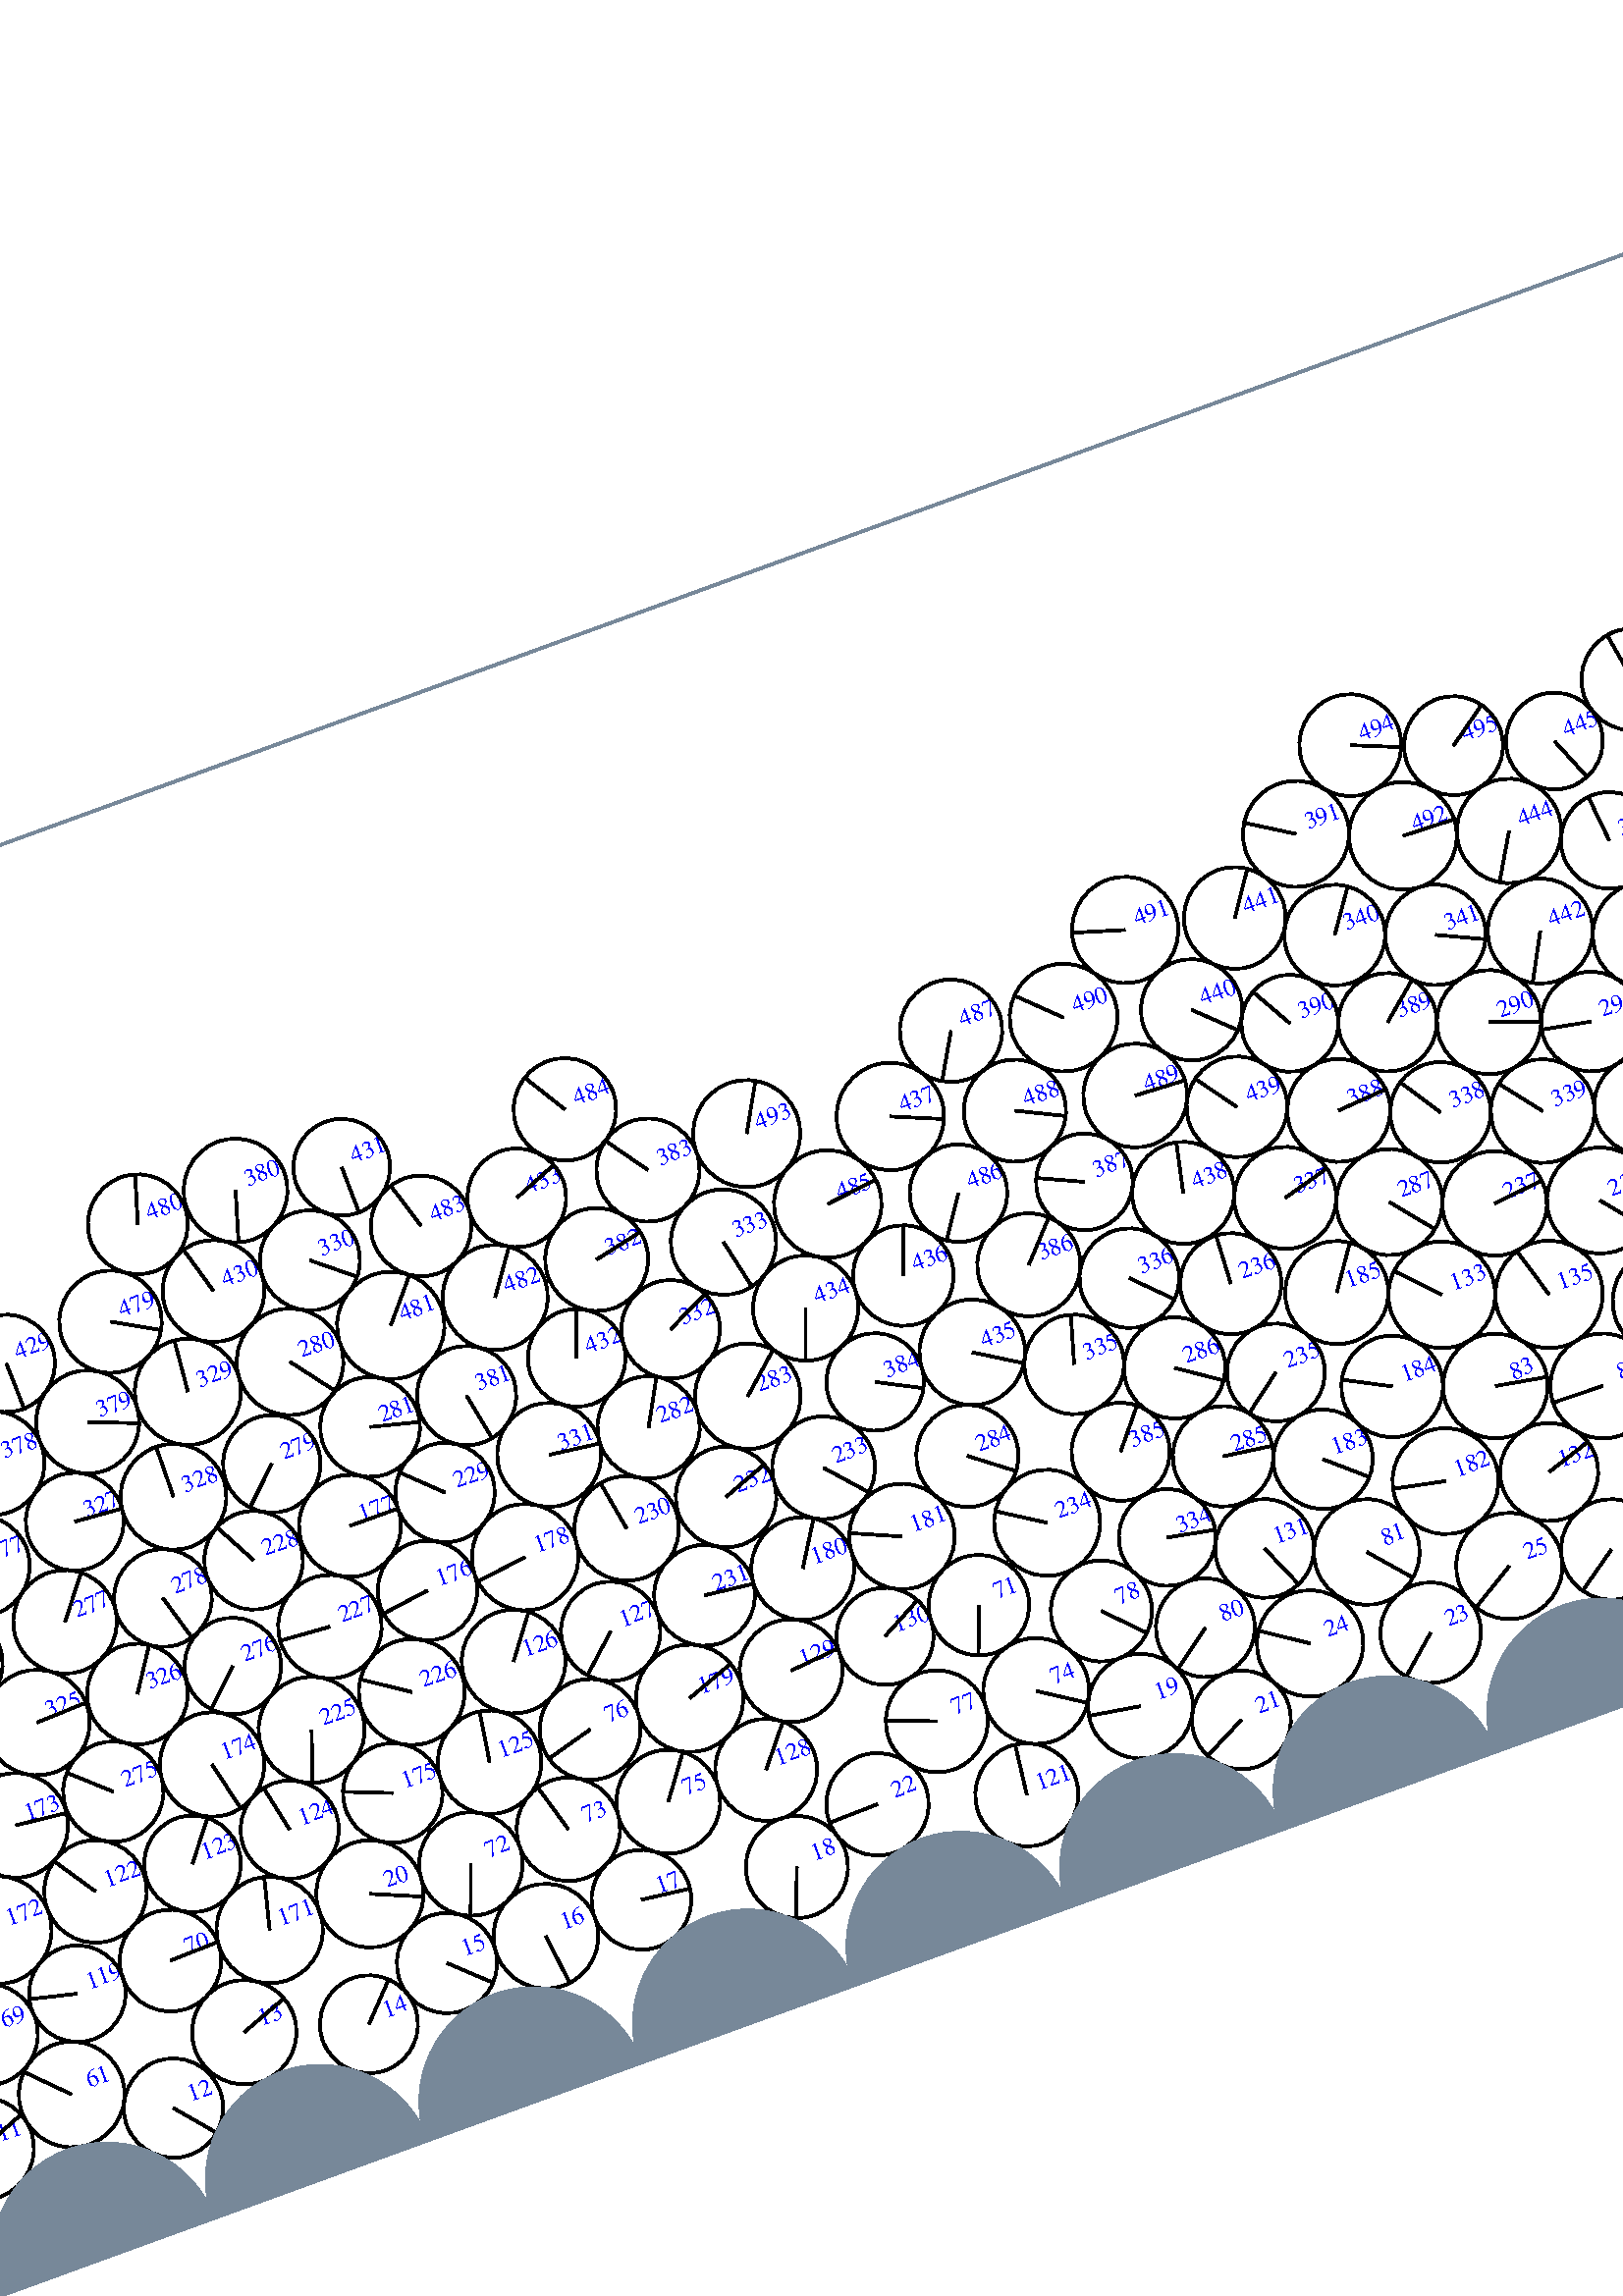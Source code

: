 %%!PS-Adobe-3.0 EPSF-3.0
%%Document-Fonts: Times-Roman
%%Pages: 1
%%BoundingBox:  -250    0 2083 1474
%%LanguageLevel: 1
%%EndComments
%%BeginProlog
%%EndProlog
%% Page:     1    1
save
 /Times-Roman 24 selectfont
  -145.000   450.000 moveto
(  80.00) show
 stroke
 /Times-Roman 9 selectfont
 20 rotate
     0.000     0.000     1.000 setrgbcolor
     0.000     0.000     1.000 setrgbcolor
  1666.643    44.232 moveto
(    1) show
 stroke
     0.000     0.000     0.000 setrgbcolor
  1666.643    44.232    19.118  0   360  arc
  1666.643    44.232 moveto
    -6.754   -17.886 rlineto
 stroke
     0.001     0.000     0.999 setrgbcolor
     0.000     0.000     1.000 setrgbcolor
  1662.837    81.893 moveto
(    2) show
 stroke
     0.000     0.000     0.000 setrgbcolor
  1662.837    81.893    18.761  0   360  arc
  1662.837    81.893 moveto
     2.030   -18.651 rlineto
 stroke
     0.000     0.000     1.000 setrgbcolor
     0.000     0.000     1.000 setrgbcolor
  1701.551    60.871 moveto
(    3) show
 stroke
     0.000     0.000     0.000 setrgbcolor
  1701.551    60.871    19.605  0   360  arc
  1701.551    60.871 moveto
     8.891   -17.473 rlineto
 stroke
     0.001     0.000     0.999 setrgbcolor
     0.000     0.000     1.000 setrgbcolor
  1783.021    59.959 moveto
(    4) show
 stroke
     0.000     0.000     0.000 setrgbcolor
  1783.021    59.959    18.939  0   360  arc
  1783.021    59.959 moveto
     8.491   -16.929 rlineto
 stroke
     0.028     0.000     0.972 setrgbcolor
     0.000     0.000     1.000 setrgbcolor
  1833.333    45.007 moveto
(    5) show
 stroke
     0.000     0.000     0.000 setrgbcolor
  1833.333    45.007    19.688  0   360  arc
  1833.333    45.007 moveto
    17.114     9.734 rlineto
 stroke
     0.001     0.000     0.999 setrgbcolor
     0.000     0.000     1.000 setrgbcolor
  1850.462    78.835 moveto
(    6) show
 stroke
     0.000     0.000     0.000 setrgbcolor
  1850.462    78.835    18.269  0   360  arc
  1850.462    78.835 moveto
   -18.208    -1.502 rlineto
 stroke
     0.000     0.000     1.000 setrgbcolor
     0.000     0.000     1.000 setrgbcolor
  1883.847    60.749 moveto
(    7) show
 stroke
     0.000     0.000     0.000 setrgbcolor
  1883.847    60.749    19.743  0   360  arc
  1883.847    60.749 moveto
     8.993    17.576 rlineto
 stroke
     0.070     0.000     0.930 setrgbcolor
     0.000     0.000     1.000 setrgbcolor
  1916.667    42.468 moveto
(    8) show
 stroke
     0.000     0.000     0.000 setrgbcolor
  1916.667    42.468    17.869  0   360  arc
  1916.667    42.468 moveto
    -4.221   -17.364 rlineto
 stroke
     0.000     0.000     1.000 setrgbcolor
     0.000     0.000     1.000 setrgbcolor
  1986.226    54.541 moveto
(    9) show
 stroke
     0.000     0.000     0.000 setrgbcolor
  1986.226    54.541    19.636  0   360  arc
  1986.226    54.541 moveto
    18.918     5.263 rlineto
 stroke
     0.000     0.000     1.000 setrgbcolor
     0.000     0.000     1.000 setrgbcolor
  2059.354    56.950 moveto
(   10) show
 stroke
     0.000     0.000     0.000 setrgbcolor
  2059.354    56.950    17.980  0   360  arc
  2059.354    56.950 moveto
   -16.828    -6.330 rlineto
 stroke
     0.000     0.000     1.000 setrgbcolor
  2095.879    52.972    18.789  0   360  arc
  2095.879    52.972 moveto
    17.463     6.933 rlineto
 stroke
     0.000     0.000     1.000 setrgbcolor
    12.545    52.972 moveto
(   11) show
 stroke
     0.000     0.000     0.000 setrgbcolor
    12.545    52.972    18.789  0   360  arc
    12.545    52.972 moveto
    17.463     6.933 rlineto
 stroke
     0.005     0.000     0.995 setrgbcolor
     0.000     0.000     1.000 setrgbcolor
    83.333    43.009 moveto
(   12) show
 stroke
     0.000     0.000     0.000 setrgbcolor
    83.333    43.009    18.218  0   360  arc
    83.333    43.009 moveto
    11.746   -13.925 rlineto
 stroke
     0.048     0.000     0.952 setrgbcolor
     0.000     0.000     1.000 setrgbcolor
   117.250    60.264 moveto
(   13) show
 stroke
     0.000     0.000     0.000 setrgbcolor
   117.250    60.264    19.148  0   360  arc
   117.250    60.264 moveto
    17.935     6.706 rlineto
 stroke
     0.018     0.000     0.982 setrgbcolor
     0.000     0.000     1.000 setrgbcolor
   161.208    47.380 moveto
(   14) show
 stroke
     0.000     0.000     0.000 setrgbcolor
   161.208    47.380    17.969  0   360  arc
   161.208    47.380 moveto
    12.417    12.988 rlineto
 stroke
     0.015     0.000     0.985 setrgbcolor
     0.000     0.000     1.000 setrgbcolor
   195.760    58.676 moveto
(   15) show
 stroke
     0.000     0.000     0.000 setrgbcolor
   195.760    58.676    18.387  0   360  arc
   195.760    58.676 moveto
    13.437   -12.552 rlineto
 stroke
     0.018     0.000     0.982 setrgbcolor
     0.000     0.000     1.000 setrgbcolor
   233.227    55.535 moveto
(   16) show
 stroke
     0.000     0.000     0.000 setrgbcolor
   233.227    55.535    19.222  0   360  arc
   233.227    55.535 moveto
     2.308   -19.083 rlineto
 stroke
     0.022     0.000     0.978 setrgbcolor
     0.000     0.000     1.000 setrgbcolor
   270.694    56.116 moveto
(   17) show
 stroke
     0.000     0.000     0.000 setrgbcolor
   270.694    56.116    18.307  0   360  arc
   270.694    56.116 moveto
    18.171    -2.225 rlineto
 stroke
     0.024     0.000     0.976 setrgbcolor
     0.000     0.000     1.000 setrgbcolor
   328.373    47.901 moveto
(   18) show
 stroke
     0.000     0.000     0.000 setrgbcolor
   328.373    47.901    18.743  0   360  arc
   328.373    47.901 moveto
    -6.718   -17.497 rlineto
 stroke
     0.020     0.000     0.980 setrgbcolor
     0.000     0.000     1.000 setrgbcolor
   466.920    60.246 moveto
(   19) show
 stroke
     0.000     0.000     0.000 setrgbcolor
   466.920    60.246    19.219  0   360  arc
   466.920    60.246 moveto
   -18.962     3.131 rlineto
 stroke
     0.022     0.000     0.978 setrgbcolor
     0.000     0.000     1.000 setrgbcolor
   177.892    92.204 moveto
(   20) show
 stroke
     0.000     0.000     0.000 setrgbcolor
   177.892    92.204    19.685  0   360  arc
   177.892    92.204 moveto
    18.120    -7.691 rlineto
 stroke
     0.016     0.000     0.984 setrgbcolor
     0.000     0.000     1.000 setrgbcolor
   500.000    42.889 moveto
(   21) show
 stroke
     0.000     0.000     0.000 setrgbcolor
   500.000    42.889    18.144  0   360  arc
   500.000    42.889 moveto
   -16.179    -8.213 rlineto
 stroke
     0.024     0.000     0.976 setrgbcolor
     0.000     0.000     1.000 setrgbcolor
   364.007    59.429 moveto
(   22) show
 stroke
     0.000     0.000     0.000 setrgbcolor
   364.007    59.429    18.785  0   360  arc
   364.007    59.429 moveto
   -18.781    -0.362 rlineto
 stroke
     0.263     0.000     0.737 setrgbcolor
     0.000     0.000     1.000 setrgbcolor
   576.128    49.168 moveto
(   23) show
 stroke
     0.000     0.000     0.000 setrgbcolor
   576.128    49.168    18.458  0   360  arc
   576.128    49.168 moveto
   -13.961   -12.074 rlineto
 stroke
     0.005     0.000     0.995 setrgbcolor
     0.000     0.000     1.000 setrgbcolor
   533.234    60.594 moveto
(   24) show
 stroke
     0.000     0.000     0.000 setrgbcolor
   533.234    60.594    19.514  0   360  arc
   533.234    60.594 moveto
   -16.181    10.907 rlineto
 stroke
     0.239     0.000     0.761 setrgbcolor
     0.000     0.000     1.000 setrgbcolor
   611.602    62.302 moveto
(   25) show
 stroke
     0.000     0.000     0.000 setrgbcolor
   611.602    62.302    19.505  0   360  arc
   611.602    62.302 moveto
   -16.679   -10.112 rlineto
 stroke
     0.220     0.000     0.780 setrgbcolor
     0.000     0.000     1.000 setrgbcolor
   648.828    55.192 moveto
(   26) show
 stroke
     0.000     0.000     0.000 setrgbcolor
   648.828    55.192    18.476  0   360  arc
   648.828    55.192 moveto
   -15.102   -10.644 rlineto
 stroke
     0.204     0.000     0.796 setrgbcolor
     0.000     0.000     1.000 setrgbcolor
   684.917    54.563 moveto
(   27) show
 stroke
     0.000     0.000     0.000 setrgbcolor
   684.917    54.563    17.733  0   360  arc
   684.917    54.563 moveto
     9.824   -14.763 rlineto
 stroke
     0.351     0.000     0.649 setrgbcolor
     0.000     0.000     1.000 setrgbcolor
   794.601    60.905 moveto
(   28) show
 stroke
     0.000     0.000     0.000 setrgbcolor
   794.601    60.905    19.341  0   360  arc
   794.601    60.905 moveto
    -2.445   -19.186 rlineto
 stroke
     0.012     0.000     0.988 setrgbcolor
     0.000     0.000     1.000 setrgbcolor
   833.333    42.904 moveto
(   29) show
 stroke
     0.000     0.000     0.000 setrgbcolor
   833.333    42.904    18.152  0   360  arc
   833.333    42.904 moveto
    -0.298   -18.150 rlineto
 stroke
     0.531     0.000     0.469 setrgbcolor
     0.000     0.000     1.000 setrgbcolor
   866.167    59.678 moveto
(   30) show
 stroke
     0.000     0.000     0.000 setrgbcolor
   866.167    59.678    18.671  0   360  arc
   866.167    59.678 moveto
    -9.221   -16.235 rlineto
 stroke
     0.319     0.000     0.681 setrgbcolor
     0.000     0.000     1.000 setrgbcolor
   915.304    44.736 moveto
(   31) show
 stroke
     0.000     0.000     0.000 setrgbcolor
   915.304    44.736    18.593  0   360  arc
   915.304    44.736 moveto
     8.856   -16.349 rlineto
 stroke
     0.139     0.000     0.861 setrgbcolor
     0.000     0.000     1.000 setrgbcolor
   949.015    59.015 moveto
(   32) show
 stroke
     0.000     0.000     0.000 setrgbcolor
   949.015    59.015    18.097  0   360  arc
   949.015    59.015 moveto
    16.484    -7.469 rlineto
 stroke
     0.048     0.000     0.952 setrgbcolor
     0.000     0.000     1.000 setrgbcolor
   993.714    48.380 moveto
(   33) show
 stroke
     0.000     0.000     0.000 setrgbcolor
   993.714    48.380    18.318  0   360  arc
   993.714    48.380 moveto
    11.998   -13.842 rlineto
 stroke
     0.041     0.000     0.959 setrgbcolor
     0.000     0.000     1.000 setrgbcolor
  1028.671    58.319 moveto
(   34) show
 stroke
     0.000     0.000     0.000 setrgbcolor
  1028.671    58.319    18.106  0   360  arc
  1028.671    58.319 moveto
   -17.761    -3.518 rlineto
 stroke
     0.006     0.000     0.994 setrgbcolor
     0.000     0.000     1.000 setrgbcolor
  1083.334    43.098 moveto
(   35) show
 stroke
     0.000     0.000     0.000 setrgbcolor
  1083.334    43.098    18.319  0   360  arc
  1083.334    43.098 moveto
   -17.932    -3.746 rlineto
 stroke
     0.002     0.000     0.998 setrgbcolor
     0.000     0.000     1.000 setrgbcolor
  1115.901    58.861 moveto
(   36) show
 stroke
     0.000     0.000     0.000 setrgbcolor
  1115.901    58.861    17.922  0   360  arc
  1115.901    58.861 moveto
   -16.853     6.097 rlineto
 stroke
     0.006     0.000     0.994 setrgbcolor
     0.000     0.000     1.000 setrgbcolor
  1183.164    78.451 moveto
(   37) show
 stroke
     0.000     0.000     0.000 setrgbcolor
  1183.164    78.451    19.678  0   360  arc
  1183.164    78.451 moveto
   -19.222    -4.211 rlineto
 stroke
     0.001     0.000     0.999 setrgbcolor
     0.000     0.000     1.000 setrgbcolor
  1249.980    45.100 moveto
(   38) show
 stroke
     0.000     0.000     0.000 setrgbcolor
  1249.980    45.100    19.782  0   360  arc
  1249.980    45.100 moveto
     6.020    18.843 rlineto
 stroke
     0.016     0.000     0.984 setrgbcolor
     0.000     0.000     1.000 setrgbcolor
  1230.849    92.682 moveto
(   39) show
 stroke
     0.000     0.000     0.000 setrgbcolor
  1230.849    92.682    19.392  0   360  arc
  1230.849    92.682 moveto
   -17.155     9.042 rlineto
 stroke
     0.015     0.000     0.985 setrgbcolor
     0.000     0.000     1.000 setrgbcolor
  1267.708    80.123 moveto
(   40) show
 stroke
     0.000     0.000     0.000 setrgbcolor
  1267.708    80.123    19.608  0   360  arc
  1267.708    80.123 moveto
    -3.884    19.219 rlineto
 stroke
     0.176     0.000     0.824 setrgbcolor
     0.000     0.000     1.000 setrgbcolor
  1183.794   145.749 moveto
(   41) show
 stroke
     0.000     0.000     0.000 setrgbcolor
  1183.794   145.749    18.245  0   360  arc
  1183.794   145.749 moveto
   -13.999   -11.700 rlineto
 stroke
     0.062     0.000     0.938 setrgbcolor
     0.000     0.000     1.000 setrgbcolor
  1228.803   132.798 moveto
(   42) show
 stroke
     0.000     0.000     0.000 setrgbcolor
  1228.803   132.798    17.735  0   360  arc
  1228.803   132.798 moveto
    15.163     9.198 rlineto
 stroke
     0.008     0.000     0.992 setrgbcolor
     0.000     0.000     1.000 setrgbcolor
  1298.966    59.254 moveto
(   43) show
 stroke
     0.000     0.000     0.000 setrgbcolor
  1298.966    59.254    18.044  0   360  arc
  1298.966    59.254 moveto
   -12.496   -13.017 rlineto
 stroke
     0.020     0.000     0.980 setrgbcolor
     0.000     0.000     1.000 setrgbcolor
  1333.333    44.553 moveto
(   44) show
 stroke
     0.000     0.000     0.000 setrgbcolor
  1333.333    44.553    19.397  0   360  arc
  1333.333    44.553 moveto
    12.528   -14.809 rlineto
 stroke
     0.004     0.000     0.996 setrgbcolor
     0.000     0.000     1.000 setrgbcolor
  1366.508    62.932 moveto
(   45) show
 stroke
     0.000     0.000     0.000 setrgbcolor
  1366.508    62.932    18.557  0   360  arc
  1366.508    62.932 moveto
     7.089   -17.149 rlineto
 stroke
     0.002     0.000     0.998 setrgbcolor
     0.000     0.000     1.000 setrgbcolor
  1403.336    53.991 moveto
(   46) show
 stroke
     0.000     0.000     0.000 setrgbcolor
  1403.336    53.991    19.354  0   360  arc
  1403.336    53.991 moveto
   -13.951   -13.415 rlineto
 stroke
     0.002     0.000     0.998 setrgbcolor
     0.000     0.000     1.000 setrgbcolor
  1441.292    58.119 moveto
(   47) show
 stroke
     0.000     0.000     0.000 setrgbcolor
  1441.292    58.119    18.902  0   360  arc
  1441.292    58.119 moveto
    -7.624   -17.296 rlineto
 stroke
     0.004     0.000     0.996 setrgbcolor
     0.000     0.000     1.000 setrgbcolor
  1514.238    53.710 moveto
(   48) show
 stroke
     0.000     0.000     0.000 setrgbcolor
  1514.238    53.710    18.679  0   360  arc
  1514.238    53.710 moveto
     5.414   -17.877 rlineto
 stroke
     0.011     0.000     0.989 setrgbcolor
     0.000     0.000     1.000 setrgbcolor
  1584.878    43.966 moveto
(   49) show
 stroke
     0.000     0.000     0.000 setrgbcolor
  1584.878    43.966    17.868  0   360  arc
  1584.878    43.966 moveto
   -17.747     2.080 rlineto
 stroke
     0.001     0.000     0.999 setrgbcolor
     0.000     0.000     1.000 setrgbcolor
  1630.965    60.798 moveto
(   50) show
 stroke
     0.000     0.000     0.000 setrgbcolor
  1630.965    60.798    19.477  0   360  arc
  1630.965    60.798 moveto
    -2.099   -19.364 rlineto
 stroke
     0.007     0.000     0.993 setrgbcolor
     0.000     0.000     1.000 setrgbcolor
  1360.172   107.320 moveto
(   51) show
 stroke
     0.000     0.000     0.000 setrgbcolor
  1360.172   107.320    18.525  0   360  arc
  1360.172   107.320 moveto
    16.370     8.674 rlineto
 stroke
     0.003     0.000     0.997 setrgbcolor
     0.000     0.000     1.000 setrgbcolor
  1391.643    89.211 moveto
(   52) show
 stroke
     0.000     0.000     0.000 setrgbcolor
  1391.643    89.211    17.822  0   360  arc
  1391.643    89.211 moveto
    -9.306    15.200 rlineto
 stroke
     0.004     0.000     0.996 setrgbcolor
     0.000     0.000     1.000 setrgbcolor
  1551.516    59.984 moveto
(   53) show
 stroke
     0.000     0.000     0.000 setrgbcolor
  1551.516    59.984    19.163  0   360  arc
  1551.516    59.984 moveto
     5.903    18.231 rlineto
 stroke
     0.001     0.000     0.999 setrgbcolor
     0.000     0.000     1.000 setrgbcolor
  1497.286    86.917 moveto
(   54) show
 stroke
     0.000     0.000     0.000 setrgbcolor
  1497.286    86.917    18.663  0   360  arc
  1497.286    86.917 moveto
    18.645     0.820 rlineto
 stroke
     0.002     0.000     0.998 setrgbcolor
     0.000     0.000     1.000 setrgbcolor
  1528.179   109.199 moveto
(   55) show
 stroke
     0.000     0.000     0.000 setrgbcolor
  1528.179   109.199    19.487  0   360  arc
  1528.179   109.199 moveto
    18.638    -5.688 rlineto
 stroke
     0.002     0.000     0.998 setrgbcolor
     0.000     0.000     1.000 setrgbcolor
  1563.403    95.484 moveto
(   56) show
 stroke
     0.000     0.000     0.000 setrgbcolor
  1563.403    95.484    18.374  0   360  arc
  1563.403    95.484 moveto
   -18.032    -3.529 rlineto
 stroke
     0.010     0.000     0.990 setrgbcolor
     0.000     0.000     1.000 setrgbcolor
  1597.240    78.077 moveto
(   57) show
 stroke
     0.000     0.000     0.000 setrgbcolor
  1597.240    78.077    18.418  0   360  arc
  1597.240    78.077 moveto
   -16.303    -8.570 rlineto
 stroke
     0.000     0.000     1.000 setrgbcolor
     0.000     0.000     1.000 setrgbcolor
  1948.635    59.138 moveto
(   58) show
 stroke
     0.000     0.000     0.000 setrgbcolor
  1948.635    59.138    18.279  0   360  arc
  1948.635    59.138 moveto
   -14.509   -11.119 rlineto
 stroke
     0.001     0.000     0.999 setrgbcolor
     0.000     0.000     1.000 setrgbcolor
  1696.083    98.425 moveto
(   59) show
 stroke
     0.000     0.000     0.000 setrgbcolor
  1696.083    98.425    18.382  0   360  arc
  1696.083    98.425 moveto
     2.862    18.158 rlineto
 stroke
     0.001     0.000     0.999 setrgbcolor
     0.000     0.000     1.000 setrgbcolor
  1770.100    94.638 moveto
(   60) show
 stroke
     0.000     0.000     0.000 setrgbcolor
  1770.100    94.638    18.093  0   360  arc
  1770.100    94.638 moveto
    18.015     1.681 rlineto
 stroke
     0.000     0.000     1.000 setrgbcolor
     0.000     0.000     1.000 setrgbcolor
    49.977    60.455 moveto
(   61) show
 stroke
     0.000     0.000     0.000 setrgbcolor
    49.977    60.455    19.403  0   360  arc
    49.977    60.455 moveto
   -13.663    13.777 rlineto
 stroke
     0.001     0.000     0.999 setrgbcolor
     0.000     0.000     1.000 setrgbcolor
  1813.231    83.164 moveto
(   62) show
 stroke
     0.000     0.000     0.000 setrgbcolor
  1813.231    83.164    19.264  0   360  arc
  1813.231    83.164 moveto
   -18.785    -4.273 rlineto
 stroke
     0.001     0.000     0.999 setrgbcolor
     0.000     0.000     1.000 setrgbcolor
  1836.553   113.225 moveto
(   63) show
 stroke
     0.000     0.000     0.000 setrgbcolor
  1836.553   113.225    18.849  0   360  arc
  1836.553   113.225 moveto
     4.981   -18.179 rlineto
 stroke
     0.001     0.000     0.999 setrgbcolor
     0.000     0.000     1.000 setrgbcolor
  1881.056    98.511 moveto
(   64) show
 stroke
     0.000     0.000     0.000 setrgbcolor
  1881.056    98.511    18.151  0   360  arc
  1881.056    98.511 moveto
   -15.555     9.355 rlineto
 stroke
     0.001     0.000     0.999 setrgbcolor
     0.000     0.000     1.000 setrgbcolor
  1917.617    80.446 moveto
(   65) show
 stroke
     0.000     0.000     0.000 setrgbcolor
  1917.617    80.446    19.358  0   360  arc
  1917.617    80.446 moveto
   -18.122    -6.807 rlineto
 stroke
     0.000     0.000     1.000 setrgbcolor
     0.000     0.000     1.000 setrgbcolor
  2023.577    56.665 moveto
(   66) show
 stroke
     0.000     0.000     0.000 setrgbcolor
  2023.577    56.665    17.830  0   360  arc
  2023.577    56.665 moveto
    -0.860   -17.810 rlineto
 stroke
     0.006     0.000     0.994 setrgbcolor
     0.000     0.000     1.000 setrgbcolor
  2002.003    89.394 moveto
(   67) show
 stroke
     0.000     0.000     0.000 setrgbcolor
  2002.003    89.394    18.689  0   360  arc
  2002.003    89.394 moveto
   -16.506     8.764 rlineto
 stroke
     0.007     0.000     0.993 setrgbcolor
    -8.431    89.600    18.210  0   360  arc
    -8.431    89.600 moveto
     3.872   -17.793 rlineto
 stroke
     0.000     0.000     1.000 setrgbcolor
  2074.902    89.600 moveto
(   68) show
 stroke
     0.000     0.000     0.000 setrgbcolor
  2074.902    89.600    18.210  0   360  arc
  2074.902    89.600 moveto
     3.872   -17.793 rlineto
 stroke
     0.010     0.000     0.990 setrgbcolor
     0.000     0.000     1.000 setrgbcolor
    28.334    91.770 moveto
(   69) show
 stroke
     0.000     0.000     0.000 setrgbcolor
    28.334    91.770    18.671  0   360  arc
    28.334    91.770 moveto
     1.505    18.610 rlineto
 stroke
     0.017     0.000     0.983 setrgbcolor
     0.000     0.000     1.000 setrgbcolor
   100.807    94.217 moveto
(   70) show
 stroke
     0.000     0.000     0.000 setrgbcolor
   100.807    94.217    18.656  0   360  arc
   100.807    94.217 moveto
    18.649     0.499 rlineto
 stroke
     0.050     0.000     0.950 setrgbcolor
     0.000     0.000     1.000 setrgbcolor
   423.912   115.326 moveto
(   71) show
 stroke
     0.000     0.000     0.000 setrgbcolor
   423.912   115.326    18.442  0   360  arc
   423.912   115.326 moveto
    -6.441   -17.280 rlineto
 stroke
     0.025     0.000     0.975 setrgbcolor
     0.000     0.000     1.000 setrgbcolor
   216.424    89.816 moveto
(   72) show
 stroke
     0.000     0.000     0.000 setrgbcolor
   216.424    89.816    19.006  0   360  arc
   216.424    89.816 moveto
    -6.591   -17.827 rlineto
 stroke
     0.030     0.000     0.970 setrgbcolor
     0.000     0.000     1.000 setrgbcolor
   254.369    89.562 moveto
(   73) show
 stroke
     0.000     0.000     0.000 setrgbcolor
   254.369    89.562    18.981  0   360  arc
   254.369    89.562 moveto
    -5.287    18.230 rlineto
 stroke
     0.043     0.000     0.957 setrgbcolor
     0.000     0.000     1.000 setrgbcolor
   432.881    78.544 moveto
(   74) show
 stroke
     0.000     0.000     0.000 setrgbcolor
   432.881    78.544    19.430  0   360  arc
   432.881    78.544 moveto
    16.303   -10.570 rlineto
 stroke
     0.033     0.000     0.967 setrgbcolor
     0.000     0.000     1.000 setrgbcolor
   292.259    86.539 moveto
(   75) show
 stroke
     0.000     0.000     0.000 setrgbcolor
   292.259    86.539    19.055  0   360  arc
   292.259    86.539 moveto
    11.264    15.369 rlineto
 stroke
     0.048     0.000     0.952 setrgbcolor
     0.000     0.000     1.000 setrgbcolor
   274.394   121.237 moveto
(   76) show
 stroke
     0.000     0.000     0.000 setrgbcolor
   274.394   121.237    18.512  0   360  arc
   274.394   121.237 moveto
   -17.850    -4.905 rlineto
 stroke
     0.035     0.000     0.965 setrgbcolor
     0.000     0.000     1.000 setrgbcolor
   394.869    80.582 moveto
(   77) show
 stroke
     0.000     0.000     0.000 setrgbcolor
   394.869    80.582    18.710  0   360  arc
   394.869    80.582 moveto
   -17.468     6.703 rlineto
 stroke
     0.089     0.000     0.911 setrgbcolor
     0.000     0.000     1.000 setrgbcolor
   465.394    97.950 moveto
(   78) show
 stroke
     0.000     0.000     0.000 setrgbcolor
   465.394    97.950    18.565  0   360  arc
   465.394    97.950 moveto
    12.951   -13.301 rlineto
 stroke
     0.277     0.000     0.723 setrgbcolor
     0.000     0.000     1.000 setrgbcolor
   758.510    49.866 moveto
(   79) show
 stroke
     0.000     0.000     0.000 setrgbcolor
   758.510    49.866    18.277  0   360  arc
   758.510    49.866 moveto
    -0.908    18.254 rlineto
 stroke
     0.026     0.000     0.974 setrgbcolor
     0.000     0.000     1.000 setrgbcolor
   499.132    79.154 moveto
(   80) show
 stroke
     0.000     0.000     0.000 setrgbcolor
   499.132    79.154    18.142  0   360  arc
   499.132    79.154 moveto
   -14.626   -10.733 rlineto
 stroke
     0.218     0.000     0.782 setrgbcolor
     0.000     0.000     1.000 setrgbcolor
   564.229    85.019 moveto
(   81) show
 stroke
     0.000     0.000     0.000 setrgbcolor
   564.229    85.019    19.402  0   360  arc
   564.229    85.019 moveto
    12.696   -14.671 rlineto
 stroke
     0.195     0.000     0.805 setrgbcolor
     0.000     0.000     1.000 setrgbcolor
   721.922    59.849 moveto
(   82) show
 stroke
     0.000     0.000     0.000 setrgbcolor
   721.922    59.849    19.733  0   360  arc
   721.922    59.849 moveto
    -6.479    18.639 rlineto
 stroke
     0.201     0.000     0.799 setrgbcolor
     0.000     0.000     1.000 setrgbcolor
   629.381   126.072 moveto
(   83) show
 stroke
     0.000     0.000     0.000 setrgbcolor
   629.381   126.072    19.215  0   360  arc
   629.381   126.072 moveto
    18.920    -3.356 rlineto
 stroke
     0.287     0.000     0.713 setrgbcolor
     0.000     0.000     1.000 setrgbcolor
   666.417   112.615 moveto
(   84) show
 stroke
     0.000     0.000     0.000 setrgbcolor
   666.417   112.615    19.265  0   360  arc
   666.417   112.615 moveto
   -19.259     0.482 rlineto
 stroke
     0.409     0.000     0.591 setrgbcolor
     0.000     0.000     1.000 setrgbcolor
   730.223    97.064 moveto
(   85) show
 stroke
     0.000     0.000     0.000 setrgbcolor
   730.223    97.064    18.473  0   360  arc
   730.223    97.064 moveto
     8.230    16.539 rlineto
 stroke
     0.466     0.000     0.534 setrgbcolor
     0.000     0.000     1.000 setrgbcolor
   765.941    86.202 moveto
(   86) show
 stroke
     0.000     0.000     0.000 setrgbcolor
   765.941    86.202    18.892  0   360  arc
   765.941    86.202 moveto
   -18.775     2.103 rlineto
 stroke
     0.071     0.000     0.929 setrgbcolor
     0.000     0.000     1.000 setrgbcolor
  1166.667    43.756 moveto
(   87) show
 stroke
     0.000     0.000     0.000 setrgbcolor
  1166.667    43.756    18.789  0   360  arc
  1166.667    43.756 moveto
    17.427    -7.022 rlineto
 stroke
     0.554     0.000     0.446 setrgbcolor
     0.000     0.000     1.000 setrgbcolor
   898.648    78.011 moveto
(   88) show
 stroke
     0.000     0.000     0.000 setrgbcolor
   898.648    78.011    18.642  0   360  arc
   898.648    78.011 moveto
    -8.197    16.743 rlineto
 stroke
     0.495     0.000     0.505 setrgbcolor
     0.000     0.000     1.000 setrgbcolor
   933.548    93.214 moveto
(   89) show
 stroke
     0.000     0.000     0.000 setrgbcolor
   933.548    93.214    19.445  0   360  arc
   933.548    93.214 moveto
   -18.873     4.682 rlineto
 stroke
     0.124     0.000     0.876 setrgbcolor
     0.000     0.000     1.000 setrgbcolor
   977.827    81.738 moveto
(   90) show
 stroke
     0.000     0.000     0.000 setrgbcolor
   977.827    81.738    18.686  0   360  arc
   977.827    81.738 moveto
    14.241   -12.097 rlineto
 stroke
     0.132     0.000     0.868 setrgbcolor
     0.000     0.000     1.000 setrgbcolor
  1013.906    92.321 moveto
(   91) show
 stroke
     0.000     0.000     0.000 setrgbcolor
  1013.906    92.321    18.989  0   360  arc
  1013.906    92.321 moveto
     8.754    16.851 rlineto
 stroke
     0.035     0.000     0.965 setrgbcolor
     0.000     0.000     1.000 setrgbcolor
  1062.504    74.545 moveto
(   92) show
 stroke
     0.000     0.000     0.000 setrgbcolor
  1062.504    74.545    19.499  0   360  arc
  1062.504    74.545 moveto
   -17.420     8.762 rlineto
 stroke
     0.001     0.000     0.999 setrgbcolor
     0.000     0.000     1.000 setrgbcolor
  1215.138    59.028 moveto
(   93) show
 stroke
     0.000     0.000     0.000 setrgbcolor
  1215.138    59.028    17.769  0   360  arc
  1215.138    59.028 moveto
   -15.882    -7.968 rlineto
 stroke
     0.021     0.000     0.979 setrgbcolor
     0.000     0.000     1.000 setrgbcolor
  1163.037   113.022 moveto
(   94) show
 stroke
     0.000     0.000     0.000 setrgbcolor
  1163.037   113.022    17.997  0   360  arc
  1163.037   113.022 moveto
     3.669   -17.619 rlineto
 stroke
     0.019     0.000     0.981 setrgbcolor
     0.000     0.000     1.000 setrgbcolor
  1199.127   112.725 moveto
(   95) show
 stroke
     0.000     0.000     0.000 setrgbcolor
  1199.127   112.725    18.190  0   360  arc
  1199.127   112.725 moveto
   -11.057   -14.444 rlineto
 stroke
     0.176     0.000     0.824 setrgbcolor
     0.000     0.000     1.000 setrgbcolor
  1147.377   145.599 moveto
(   96) show
 stroke
     0.000     0.000     0.000 setrgbcolor
  1147.377   145.599    18.192  0   360  arc
  1147.377   145.599 moveto
    -2.674    17.995 rlineto
 stroke
     0.003     0.000     0.997 setrgbcolor
     0.000     0.000     1.000 setrgbcolor
  1477.882    56.129 moveto
(   97) show
 stroke
     0.000     0.000     0.000 setrgbcolor
  1477.882    56.129    17.807  0   360  arc
  1477.882    56.129 moveto
    13.733   -11.336 rlineto
 stroke
     0.018     0.000     0.982 setrgbcolor
     0.000     0.000     1.000 setrgbcolor
  1300.654    99.492 moveto
(   98) show
 stroke
     0.000     0.000     0.000 setrgbcolor
  1300.654    99.492    18.698  0   360  arc
  1300.654    99.492 moveto
    -6.012   -17.705 rlineto
 stroke
     0.038     0.000     0.962 setrgbcolor
     0.000     0.000     1.000 setrgbcolor
  1292.059   135.525 moveto
(   99) show
 stroke
     0.000     0.000     0.000 setrgbcolor
  1292.059   135.525    18.356  0   360  arc
  1292.059   135.525 moveto
    15.603    -9.669 rlineto
 stroke
     0.017     0.000     0.983 setrgbcolor
     0.000     0.000     1.000 setrgbcolor
  1333.313    82.195 moveto
(  100) show
 stroke
     0.000     0.000     0.000 setrgbcolor
  1333.313    82.195    18.291  0   360  arc
  1333.313    82.195 moveto
    -8.571   -16.159 rlineto
 stroke
     0.032     0.000     0.968 setrgbcolor
     0.000     0.000     1.000 setrgbcolor
  1286.338   177.741 moveto
(  101) show
 stroke
     0.000     0.000     0.000 setrgbcolor
  1286.338   177.741    18.270  0   360  arc
  1286.338   177.741 moveto
   -18.176    -1.850 rlineto
 stroke
     0.006     0.000     0.994 setrgbcolor
     0.000     0.000     1.000 setrgbcolor
  1327.701   124.579 moveto
(  102) show
 stroke
     0.000     0.000     0.000 setrgbcolor
  1327.701   124.579    18.259  0   360  arc
  1327.701   124.579 moveto
    -2.320    18.111 rlineto
 stroke
     0.007     0.000     0.993 setrgbcolor
     0.000     0.000     1.000 setrgbcolor
  1359.093   145.085 moveto
(  103) show
 stroke
     0.000     0.000     0.000 setrgbcolor
  1359.093   145.085    19.287  0   360  arc
  1359.093   145.085 moveto
   -18.507    -5.430 rlineto
 stroke
     0.003     0.000     0.997 setrgbcolor
     0.000     0.000     1.000 setrgbcolor
  1425.138   104.972 moveto
(  104) show
 stroke
     0.000     0.000     0.000 setrgbcolor
  1425.138   104.972    19.219  0   360  arc
  1425.138   104.972 moveto
    -6.113    18.221 rlineto
 stroke
     0.004     0.000     0.996 setrgbcolor
     0.000     0.000     1.000 setrgbcolor
  1455.525   127.703 moveto
(  105) show
 stroke
     0.000     0.000     0.000 setrgbcolor
  1455.525   127.703    18.741  0   360  arc
  1455.525   127.703 moveto
   -11.776    14.579 rlineto
 stroke
     0.003     0.000     0.997 setrgbcolor
     0.000     0.000     1.000 setrgbcolor
  1492.890   124.058 moveto
(  106) show
 stroke
     0.000     0.000     0.000 setrgbcolor
  1492.890   124.058    18.813  0   360  arc
  1492.890   124.058 moveto
    16.758     8.551 rlineto
 stroke
     0.001     0.000     0.999 setrgbcolor
     0.000     0.000     1.000 setrgbcolor
  1628.991    99.549 moveto
(  107) show
 stroke
     0.000     0.000     0.000 setrgbcolor
  1628.991    99.549    19.414  0   360  arc
  1628.991    99.549 moveto
    -5.604    18.588 rlineto
 stroke
     0.002     0.000     0.998 setrgbcolor
     0.000     0.000     1.000 setrgbcolor
  1749.570    43.595 moveto
(  108) show
 stroke
     0.000     0.000     0.000 setrgbcolor
  1749.570    43.595    18.397  0   360  arc
  1749.570    43.595 moveto
     9.972   -15.460 rlineto
 stroke
     0.002     0.000     0.998 setrgbcolor
     0.000     0.000     1.000 setrgbcolor
  1736.103    78.892 moveto
(  109) show
 stroke
     0.000     0.000     0.000 setrgbcolor
  1736.103    78.892    19.416  0   360  arc
  1736.103    78.892 moveto
   -15.890    11.157 rlineto
 stroke
     0.001     0.000     0.999 setrgbcolor
     0.000     0.000     1.000 setrgbcolor
  1697.254   135.051 moveto
(  110) show
 stroke
     0.000     0.000     0.000 setrgbcolor
  1697.254   135.051    18.298  0   360  arc
  1697.254   135.051 moveto
     1.151    18.262 rlineto
 stroke
     0.001     0.000     0.999 setrgbcolor
     0.000     0.000     1.000 setrgbcolor
  1728.411   115.816 moveto
(  111) show
 stroke
     0.000     0.000     0.000 setrgbcolor
  1728.411   115.816    18.333  0   360  arc
  1728.411   115.816 moveto
    18.242     1.822 rlineto
 stroke
     0.001     0.000     0.999 setrgbcolor
     0.000     0.000     1.000 setrgbcolor
  1762.917   131.691 moveto
(  112) show
 stroke
     0.000     0.000     0.000 setrgbcolor
  1762.917   131.691    19.661  0   360  arc
  1762.917   131.691 moveto
    19.611     1.403 rlineto
 stroke
     0.001     0.000     0.999 setrgbcolor
     0.000     0.000     1.000 setrgbcolor
  1798.179   117.204 moveto
(  113) show
 stroke
     0.000     0.000     0.000 setrgbcolor
  1798.179   117.204    17.970  0   360  arc
  1798.179   117.204 moveto
     7.481   -16.339 rlineto
 stroke
     0.015     0.000     0.985 setrgbcolor
     0.000     0.000     1.000 setrgbcolor
  1866.229   136.030 moveto
(  114) show
 stroke
     0.000     0.000     0.000 setrgbcolor
  1866.229   136.030    18.637  0   360  arc
  1866.229   136.030 moveto
    -2.119   -18.517 rlineto
 stroke
     0.012     0.000     0.988 setrgbcolor
     0.000     0.000     1.000 setrgbcolor
  1902.146   128.034 moveto
(  115) show
 stroke
     0.000     0.000     0.000 setrgbcolor
  1902.146   128.034    18.192  0   360  arc
  1902.146   128.034 moveto
    18.191     0.192 rlineto
 stroke
     0.005     0.000     0.995 setrgbcolor
     0.000     0.000     1.000 setrgbcolor
  1965.114    91.714 moveto
(  116) show
 stroke
     0.000     0.000     0.000 setrgbcolor
  1965.114    91.714    18.312  0   360  arc
  1965.114    91.714 moveto
    -5.167   -17.568 rlineto
 stroke
     0.007     0.000     0.993 setrgbcolor
     0.000     0.000     1.000 setrgbcolor
  2038.694    89.172 moveto
(  117) show
 stroke
     0.000     0.000     0.000 setrgbcolor
  2038.694    89.172    18.049  0   360  arc
  2038.694    89.172 moveto
    12.924    12.599 rlineto
 stroke
     0.019     0.000     0.981 setrgbcolor
     0.000     0.000     1.000 setrgbcolor
  1976.312   127.134 moveto
(  118) show
 stroke
     0.000     0.000     0.000 setrgbcolor
  1976.312   127.134    18.892  0   360  arc
  1976.312   127.134 moveto
    12.309   -14.332 rlineto
 stroke
     0.011     0.000     0.989 setrgbcolor
     0.000     0.000     1.000 setrgbcolor
    64.569    94.484 moveto
(  119) show
 stroke
     0.000     0.000     0.000 setrgbcolor
    64.569    94.484    17.713  0   360  arc
    64.569    94.484 moveto
   -17.226     4.125 rlineto
 stroke
     0.021     0.000     0.979 setrgbcolor
     0.000     0.000     1.000 setrgbcolor
  2053.342   122.987 moveto
(  120) show
 stroke
     0.000     0.000     0.000 setrgbcolor
  2053.342   122.987    18.824  0   360  arc
  2053.342   122.987 moveto
   -16.745    -8.601 rlineto
 stroke
     0.008     0.000     0.992 setrgbcolor
     0.000     0.000     1.000 setrgbcolor
   416.644    43.922 moveto
(  121) show
 stroke
     0.000     0.000     0.000 setrgbcolor
   416.644    43.922    18.907  0   360  arc
   416.644    43.922 moveto
     2.284    18.768 rlineto
 stroke
     0.021     0.000     0.979 setrgbcolor
     0.000     0.000     1.000 setrgbcolor
    83.656   127.449 moveto
(  122) show
 stroke
     0.000     0.000     0.000 setrgbcolor
    83.656   127.449    18.816  0   360  arc
    83.656   127.449 moveto
   -10.493    15.619 rlineto
 stroke
     0.016     0.000     0.984 setrgbcolor
     0.000     0.000     1.000 setrgbcolor
   120.535   124.778 moveto
(  123) show
 stroke
     0.000     0.000     0.000 setrgbcolor
   120.535   124.778    17.723  0   360  arc
   120.535   124.778 moveto
    10.890    13.983 rlineto
 stroke
     0.039     0.000     0.961 setrgbcolor
     0.000     0.000     1.000 setrgbcolor
   158.310   124.386 moveto
(  124) show
 stroke
     0.000     0.000     0.000 setrgbcolor
   158.310   124.386    18.015  0   360  arc
   158.310   124.386 moveto
    -3.751    17.620 rlineto
 stroke
     0.021     0.000     0.979 setrgbcolor
     0.000     0.000     1.000 setrgbcolor
   235.631   122.548 moveto
(  125) show
 stroke
     0.000     0.000     0.000 setrgbcolor
   235.631   122.548    19.005  0   360  arc
   235.631   122.548 moveto
     2.948    18.775 rlineto
 stroke
     0.044     0.000     0.956 setrgbcolor
     0.000     0.000     1.000 setrgbcolor
   256.527   154.250 moveto
(  126) show
 stroke
     0.000     0.000     0.000 setrgbcolor
   256.527   154.250    19.036  0   360  arc
   256.527   154.250 moveto
    11.407    15.240 rlineto
 stroke
     0.045     0.000     0.955 setrgbcolor
     0.000     0.000     1.000 setrgbcolor
   293.773   152.479 moveto
(  127) show
 stroke
     0.000     0.000     0.000 setrgbcolor
   293.773   152.479    18.254  0   360  arc
   293.773   152.479 moveto
   -13.524   -12.260 rlineto
 stroke
     0.038     0.000     0.962 setrgbcolor
     0.000     0.000     1.000 setrgbcolor
   329.962    85.246 moveto
(  128) show
 stroke
     0.000     0.000     0.000 setrgbcolor
   329.962    85.246    18.704  0   360  arc
   329.962    85.246 moveto
    11.797    14.514 rlineto
 stroke
     0.047     0.000     0.953 setrgbcolor
     0.000     0.000     1.000 setrgbcolor
   351.000   116.296 moveto
(  129) show
 stroke
     0.000     0.000     0.000 setrgbcolor
   351.000   116.296    18.869  0   360  arc
   351.000   116.296 moveto
    18.786     1.768 rlineto
 stroke
     0.049     0.000     0.951 setrgbcolor
     0.000     0.000     1.000 setrgbcolor
   387.662   116.354 moveto
(  130) show
 stroke
     0.000     0.000     0.000 setrgbcolor
   387.662   116.354    17.824  0   360  arc
   387.662   116.354 moveto
    15.715     8.410 rlineto
 stroke
     0.121     0.000     0.879 setrgbcolor
     0.000     0.000     1.000 setrgbcolor
   529.453    99.049 moveto
(  131) show
 stroke
     0.000     0.000     0.000 setrgbcolor
   529.453    99.049    18.131  0   360  arc
   529.453    99.049 moveto
     7.268   -16.610 rlineto
 stroke
     0.209     0.000     0.791 setrgbcolor
     0.000     0.000     1.000 setrgbcolor
   637.104    89.703 moveto
(  132) show
 stroke
     0.000     0.000     0.000 setrgbcolor
   637.104    89.703    17.998  0   360  arc
   637.104    89.703 moveto
    17.131     5.520 rlineto
 stroke
     0.270     0.000     0.730 setrgbcolor
     0.000     0.000     1.000 setrgbcolor
   622.343   164.228 moveto
(  133) show
 stroke
     0.000     0.000     0.000 setrgbcolor
   622.343   164.228    19.597  0   360  arc
   622.343   164.228 moveto
   -13.502    14.203 rlineto
 stroke
     0.387     0.000     0.613 setrgbcolor
     0.000     0.000     1.000 setrgbcolor
   694.857    88.743 moveto
(  134) show
 stroke
     0.000     0.000     0.000 setrgbcolor
   694.857    88.743    17.895  0   360  arc
   694.857    88.743 moveto
     4.332   -17.363 rlineto
 stroke
     0.279     0.000     0.721 setrgbcolor
     0.000     0.000     1.000 setrgbcolor
   659.345   150.924 moveto
(  135) show
 stroke
     0.000     0.000     0.000 setrgbcolor
   659.345   150.924    19.728  0   360  arc
   659.345   150.924 moveto
    -5.671    18.895 rlineto
 stroke
     0.514     0.000     0.486 setrgbcolor
     0.000     0.000     1.000 setrgbcolor
   802.270    99.129 moveto
(  136) show
 stroke
     0.000     0.000     0.000 setrgbcolor
   802.270    99.129    19.698  0   360  arc
   802.270    99.129 moveto
   -10.138    16.889 rlineto
 stroke
     0.554     0.000     0.446 setrgbcolor
     0.000     0.000     1.000 setrgbcolor
   834.801    79.383 moveto
(  137) show
 stroke
     0.000     0.000     0.000 setrgbcolor
   834.801    79.383    18.378  0   360  arc
   834.801    79.383 moveto
    10.229    15.268 rlineto
 stroke
     0.326     0.000     0.674 setrgbcolor
     0.000     0.000     1.000 setrgbcolor
   829.057   125.337 moveto
(  138) show
 stroke
     0.000     0.000     0.000 setrgbcolor
   829.057   125.337    17.837  0   360  arc
   829.057   125.337 moveto
    -3.734    17.442 rlineto
 stroke
     0.576     0.000     0.424 setrgbcolor
     0.000     0.000     1.000 setrgbcolor
   866.954    96.314 moveto
(  139) show
 stroke
     0.000     0.000     0.000 setrgbcolor
   866.954    96.314    17.977  0   360  arc
   866.954    96.314 moveto
    17.958     0.822 rlineto
 stroke
     0.488     0.000     0.512 setrgbcolor
     0.000     0.000     1.000 setrgbcolor
   963.963   116.690 moveto
(  140) show
 stroke
     0.000     0.000     0.000 setrgbcolor
   963.963   116.690    18.999  0   360  arc
   963.963   116.690 moveto
   -18.362    -4.875 rlineto
 stroke
     0.409     0.000     0.591 setrgbcolor
     0.000     0.000     1.000 setrgbcolor
  1000.340   127.841 moveto
(  141) show
 stroke
     0.000     0.000     0.000 setrgbcolor
  1000.340   127.841    19.041  0   360  arc
  1000.340   127.841 moveto
   -16.187    10.027 rlineto
 stroke
     0.129     0.000     0.871 setrgbcolor
     0.000     0.000     1.000 setrgbcolor
  1047.048   108.633 moveto
(  142) show
 stroke
     0.000     0.000     0.000 setrgbcolor
  1047.048   108.633    18.021  0   360  arc
  1047.048   108.633 moveto
    -8.822   -15.714 rlineto
 stroke
     0.009     0.000     0.991 setrgbcolor
     0.000     0.000     1.000 setrgbcolor
  1144.891    81.153 moveto
(  143) show
 stroke
     0.000     0.000     0.000 setrgbcolor
  1144.891    81.153    18.727  0   360  arc
  1144.891    81.153 moveto
    -2.004    18.619 rlineto
 stroke
     0.133     0.000     0.867 setrgbcolor
     0.000     0.000     1.000 setrgbcolor
  1080.576   125.266 moveto
(  144) show
 stroke
     0.000     0.000     0.000 setrgbcolor
  1080.576   125.266    19.457  0   360  arc
  1080.576   125.266 moveto
    18.497    -6.036 rlineto
 stroke
     0.148     0.000     0.852 setrgbcolor
     0.000     0.000     1.000 setrgbcolor
  1111.402   146.145 moveto
(  145) show
 stroke
     0.000     0.000     0.000 setrgbcolor
  1111.402   146.145    17.819  0   360  arc
  1111.402   146.145 moveto
    15.346     9.056 rlineto
 stroke
     0.395     0.000     0.605 setrgbcolor
     0.000     0.000     1.000 setrgbcolor
  1139.494   180.762 moveto
(  146) show
 stroke
     0.000     0.000     0.000 setrgbcolor
  1139.494   180.762    17.878  0   360  arc
  1139.494   180.762 moveto
    15.026    -9.688 rlineto
 stroke
     0.390     0.000     0.610 setrgbcolor
     0.000     0.000     1.000 setrgbcolor
  1176.388   182.296 moveto
(  147) show
 stroke
     0.000     0.000     0.000 setrgbcolor
  1176.388   182.296    19.056  0   360  arc
  1176.388   182.296 moveto
    -5.948    18.104 rlineto
 stroke
     0.047     0.000     0.953 setrgbcolor
     0.000     0.000     1.000 setrgbcolor
  1260.809   116.999 moveto
(  148) show
 stroke
     0.000     0.000     0.000 setrgbcolor
  1260.809   116.999    17.998  0   360  arc
  1260.809   116.999 moveto
     7.904   -16.169 rlineto
 stroke
     0.182     0.000     0.818 setrgbcolor
     0.000     0.000     1.000 setrgbcolor
  1214.147   165.091 moveto
(  149) show
 stroke
     0.000     0.000     0.000 setrgbcolor
  1214.147   165.091    17.760  0   360  arc
  1214.147   165.091 moveto
    17.722     1.157 rlineto
 stroke
     0.019     0.000     0.981 setrgbcolor
     0.000     0.000     1.000 setrgbcolor
  1258.612   153.512 moveto
(  150) show
 stroke
     0.000     0.000     0.000 setrgbcolor
  1258.612   153.512    18.632  0   360  arc
  1258.612   153.512 moveto
     6.320    17.528 rlineto
 stroke
     0.383     0.000     0.617 setrgbcolor
     0.000     0.000     1.000 setrgbcolor
  1244.139   188.011 moveto
(  151) show
 stroke
     0.000     0.000     0.000 setrgbcolor
  1244.139   188.011    18.810  0   360  arc
  1244.139   188.011 moveto
    13.993    12.570 rlineto
 stroke
     0.383     0.000     0.617 setrgbcolor
     0.000     0.000     1.000 setrgbcolor
  1237.526   224.279 moveto
(  152) show
 stroke
     0.000     0.000     0.000 setrgbcolor
  1237.526   224.279    18.075  0   360  arc
  1237.526   224.279 moveto
    13.047    12.509 rlineto
 stroke
     0.027     0.000     0.973 setrgbcolor
     0.000     0.000     1.000 setrgbcolor
  1319.418   160.799 moveto
(  153) show
 stroke
     0.000     0.000     0.000 setrgbcolor
  1319.418   160.799    18.914  0   360  arc
  1319.418   160.799 moveto
    18.801    -2.065 rlineto
 stroke
     0.018     0.000     0.982 setrgbcolor
     0.000     0.000     1.000 setrgbcolor
  1350.750   182.843 moveto
(  154) show
 stroke
     0.000     0.000     0.000 setrgbcolor
  1350.750   182.843    19.431  0   360  arc
  1350.750   182.843 moveto
    -1.753   -19.352 rlineto
 stroke
     0.003     0.000     0.997 setrgbcolor
     0.000     0.000     1.000 setrgbcolor
  1460.163    90.587 moveto
(  155) show
 stroke
     0.000     0.000     0.000 setrgbcolor
  1460.163    90.587    18.665  0   360  arc
  1460.163    90.587 moveto
    -2.091    18.548 rlineto
 stroke
     0.010     0.000     0.990 setrgbcolor
     0.000     0.000     1.000 setrgbcolor
  1421.048   188.764 moveto
(  156) show
 stroke
     0.000     0.000     0.000 setrgbcolor
  1421.048   188.764    19.230  0   360  arc
  1421.048   188.764 moveto
   -15.706    11.095 rlineto
 stroke
     0.005     0.000     0.995 setrgbcolor
     0.000     0.000     1.000 setrgbcolor
  1524.827   147.250 moveto
(  157) show
 stroke
     0.000     0.000     0.000 setrgbcolor
  1524.827   147.250    18.757  0   360  arc
  1524.827   147.250 moveto
   -15.494    10.571 rlineto
 stroke
     0.002     0.000     0.998 setrgbcolor
     0.000     0.000     1.000 setrgbcolor
  1558.349   131.584 moveto
(  158) show
 stroke
     0.000     0.000     0.000 setrgbcolor
  1558.349   131.584    18.082  0   360  arc
  1558.349   131.584 moveto
    -9.871    15.150 rlineto
 stroke
     0.001     0.000     0.999 setrgbcolor
     0.000     0.000     1.000 setrgbcolor
  1662.134   120.412 moveto
(  159) show
 stroke
     0.000     0.000     0.000 setrgbcolor
  1662.134   120.412    19.786  0   360  arc
  1662.134   120.412 moveto
     2.891    19.574 rlineto
 stroke
     0.001     0.000     0.999 setrgbcolor
     0.000     0.000     1.000 setrgbcolor
  1657.938   159.653 moveto
(  160) show
 stroke
     0.000     0.000     0.000 setrgbcolor
  1657.938   159.653    19.701  0   360  arc
  1657.938   159.653 moveto
    -7.017    18.409 rlineto
 stroke
     0.005     0.000     0.995 setrgbcolor
     0.000     0.000     1.000 setrgbcolor
  1650.971   197.581 moveto
(  161) show
 stroke
     0.000     0.000     0.000 setrgbcolor
  1650.971   197.581    18.899  0   360  arc
  1650.971   197.581 moveto
   -14.702    11.875 rlineto
 stroke
     0.001     0.000     0.999 setrgbcolor
     0.000     0.000     1.000 setrgbcolor
  1694.863   172.795 moveto
(  162) show
 stroke
     0.000     0.000     0.000 setrgbcolor
  1694.863   172.795    19.560  0   360  arc
  1694.863   172.795 moveto
    -5.330    18.820 rlineto
 stroke
     0.002     0.000     0.998 setrgbcolor
     0.000     0.000     1.000 setrgbcolor
  1729.853   153.087 moveto
(  163) show
 stroke
     0.000     0.000     0.000 setrgbcolor
  1729.853   153.087    18.983  0   360  arc
  1729.853   153.087 moveto
    -6.198    17.942 rlineto
 stroke
     0.001     0.000     0.999 setrgbcolor
     0.000     0.000     1.000 setrgbcolor
  1819.789   146.843 moveto
(  164) show
 stroke
     0.000     0.000     0.000 setrgbcolor
  1819.789   146.843    18.752  0   360  arc
  1819.789   146.843 moveto
   -15.862   -10.001 rlineto
 stroke
     0.013     0.000     0.987 setrgbcolor
     0.000     0.000     1.000 setrgbcolor
  1817.001   183.531 moveto
(  165) show
 stroke
     0.000     0.000     0.000 setrgbcolor
  1817.001   183.531    18.050  0   360  arc
  1817.001   183.531 moveto
   -17.634     3.852 rlineto
 stroke
     0.014     0.000     0.986 setrgbcolor
     0.000     0.000     1.000 setrgbcolor
  1849.288   168.182 moveto
(  166) show
 stroke
     0.000     0.000     0.000 setrgbcolor
  1849.288   168.182    17.715  0   360  arc
  1849.288   168.182 moveto
   -17.249    -4.039 rlineto
 stroke
     0.013     0.000     0.987 setrgbcolor
     0.000     0.000     1.000 setrgbcolor
  1886.505   168.356 moveto
(  167) show
 stroke
     0.000     0.000     0.000 setrgbcolor
  1886.505   168.356    19.556  0   360  arc
  1886.505   168.356 moveto
    14.625   -12.982 rlineto
 stroke
     0.017     0.000     0.983 setrgbcolor
     0.000     0.000     1.000 setrgbcolor
  1938.754   118.893 moveto
(  168) show
 stroke
     0.000     0.000     0.000 setrgbcolor
  1938.754   118.893    19.576  0   360  arc
  1938.754   118.893 moveto
     2.613    19.401 rlineto
 stroke
     0.013     0.000     0.987 setrgbcolor
     0.000     0.000     1.000 setrgbcolor
  1960.876   160.512 moveto
(  169) show
 stroke
     0.000     0.000     0.000 setrgbcolor
  1960.876   160.512    17.942  0   360  arc
  1960.876   160.512 moveto
     8.595    15.750 rlineto
 stroke
     0.020     0.000     0.980 setrgbcolor
     0.000     0.000     1.000 setrgbcolor
  2014.904   125.583 moveto
(  170) show
 stroke
     0.000     0.000     0.000 setrgbcolor
  2014.904   125.583    19.788  0   360  arc
  2014.904   125.583 moveto
    -4.776    19.203 rlineto
 stroke
     0.031     0.000     0.969 setrgbcolor
     0.000     0.000     1.000 setrgbcolor
   138.816    92.324 moveto
(  171) show
 stroke
     0.000     0.000     0.000 setrgbcolor
   138.816    92.324    19.528  0   360  arc
   138.816    92.324 moveto
     4.769    18.937 rlineto
 stroke
     0.020     0.000     0.980 setrgbcolor
     0.000     0.000     1.000 setrgbcolor
    45.124   126.425 moveto
(  172) show
 stroke
     0.000     0.000     0.000 setrgbcolor
    45.124   126.425    19.778  0   360  arc
    45.124   126.425 moveto
   -13.108    14.810 rlineto
 stroke
     0.025     0.000     0.975 setrgbcolor
     0.000     0.000     1.000 setrgbcolor
    64.445   160.234 moveto
(  173) show
 stroke
     0.000     0.000     0.000 setrgbcolor
    64.445   160.234    19.205  0   360  arc
    64.445   160.234 moveto
    19.088    -2.113 rlineto
 stroke
     0.032     0.000     0.968 setrgbcolor
     0.000     0.000     1.000 setrgbcolor
   139.744   156.576 moveto
(  174) show
 stroke
     0.000     0.000     0.000 setrgbcolor
   139.744   156.576    19.171  0   360  arc
   139.744   156.576 moveto
     4.345   -18.672 rlineto
 stroke
     0.020     0.000     0.980 setrgbcolor
     0.000     0.000     1.000 setrgbcolor
   198.407   124.075 moveto
(  175) show
 stroke
     0.000     0.000     0.000 setrgbcolor
   198.407   124.075    18.270  0   360  arc
   198.407   124.075 moveto
   -17.003     6.687 rlineto
 stroke
     0.046     0.000     0.954 setrgbcolor
     0.000     0.000     1.000 setrgbcolor
   235.799   189.528 moveto
(  176) show
 stroke
     0.000     0.000     0.000 setrgbcolor
   235.799   189.528    18.270  0   360  arc
   235.799   189.528 moveto
   -18.103    -2.470 rlineto
 stroke
     0.035     0.000     0.965 setrgbcolor
     0.000     0.000     1.000 setrgbcolor
   217.172   221.523 moveto
(  177) show
 stroke
     0.000     0.000     0.000 setrgbcolor
   217.172   221.523    18.717  0   360  arc
   217.172   221.523 moveto
    18.717    -0.048 rlineto
 stroke
     0.046     0.000     0.954 setrgbcolor
     0.000     0.000     1.000 setrgbcolor
   273.591   188.760 moveto
(  178) show
 stroke
     0.000     0.000     0.000 setrgbcolor
   273.591   188.760    19.532  0   360  arc
   273.591   188.760 moveto
   -19.383    -2.404 rlineto
 stroke
     0.047     0.000     0.953 setrgbcolor
     0.000     0.000     1.000 setrgbcolor
   312.567   119.494 moveto
(  179) show
 stroke
     0.000     0.000     0.000 setrgbcolor
   312.567   119.494    19.715  0   360  arc
   312.567   119.494 moveto
    18.499     6.817 rlineto
 stroke
     0.060     0.000     0.940 setrgbcolor
     0.000     0.000     1.000 setrgbcolor
   367.842   150.031 moveto
(  180) show
 stroke
     0.000     0.000     0.000 setrgbcolor
   367.842   150.031    18.889  0   360  arc
   367.842   150.031 moveto
    10.038    16.001 rlineto
 stroke
     0.058     0.000     0.942 setrgbcolor
     0.000     0.000     1.000 setrgbcolor
   406.040   148.632 moveto
(  181) show
 stroke
     0.000     0.000     0.000 setrgbcolor
   406.040   148.632    19.362  0   360  arc
   406.040   148.632 moveto
   -17.734     7.773 rlineto
 stroke
     0.196     0.000     0.804 setrgbcolor
     0.000     0.000     1.000 setrgbcolor
   600.250    99.553 moveto
(  182) show
 stroke
     0.000     0.000     0.000 setrgbcolor
   600.250    99.553    19.445  0   360  arc
   600.250    99.553 moveto
   -19.046     3.916 rlineto
 stroke
     0.289     0.000     0.711 setrgbcolor
     0.000     0.000     1.000 setrgbcolor
   560.779   122.461 moveto
(  183) show
 stroke
     0.000     0.000     0.000 setrgbcolor
   560.779   122.461    18.258  0   360  arc
   560.779   122.461 moveto
    13.775   -11.984 rlineto
 stroke
     0.180     0.000     0.820 setrgbcolor
     0.000     0.000     1.000 setrgbcolor
   593.769   138.874 moveto
(  184) show
 stroke
     0.000     0.000     0.000 setrgbcolor
   593.769   138.874    18.646  0   360  arc
   593.769   138.874 moveto
   -16.525     8.636 rlineto
 stroke
     0.259     0.000     0.741 setrgbcolor
     0.000     0.000     1.000 setrgbcolor
   586.440   178.174 moveto
(  185) show
 stroke
     0.000     0.000     0.000 setrgbcolor
   586.440   178.174    18.931  0   360  arc
   586.440   178.174 moveto
    10.762    15.574 rlineto
 stroke
     0.959     0.000     0.041 setrgbcolor
     0.000     0.000     1.000 setrgbcolor
   698.728   133.957 moveto
(  186) show
 stroke
     0.000     0.000     0.000 setrgbcolor
   698.728   133.957    19.488  0   360  arc
   698.728   133.957 moveto
    14.315    13.224 rlineto
 stroke
     0.591     0.000     0.409 setrgbcolor
     0.000     0.000     1.000 setrgbcolor
   736.917   133.574 moveto
(  187) show
 stroke
     0.000     0.000     0.000 setrgbcolor
   736.917   133.574    18.730  0   360  arc
   736.917   133.574 moveto
     1.411    18.677 rlineto
 stroke
     0.625     0.000     0.375 setrgbcolor
     0.000     0.000     1.000 setrgbcolor
   772.471   122.909 moveto
(  188) show
 stroke
     0.000     0.000     0.000 setrgbcolor
   772.471   122.909    18.456  0   360  arc
   772.471   122.909 moveto
    -1.834    18.365 rlineto
 stroke
     0.492     0.000     0.508 setrgbcolor
     0.000     0.000     1.000 setrgbcolor
   799.861   149.125 moveto
(  189) show
 stroke
     0.000     0.000     0.000 setrgbcolor
   799.861   149.125    19.538  0   360  arc
   799.861   149.125 moveto
    19.405     2.274 rlineto
 stroke
     0.290     0.000     0.710 setrgbcolor
     0.000     0.000     1.000 setrgbcolor
   865.303   133.613 moveto
(  190) show
 stroke
     0.000     0.000     0.000 setrgbcolor
   865.303   133.613    19.375  0   360  arc
   865.303   133.613 moveto
    18.138    -6.813 rlineto
 stroke
     0.454     0.000     0.546 setrgbcolor
     0.000     0.000     1.000 setrgbcolor
   902.554   114.670 moveto
(  191) show
 stroke
     0.000     0.000     0.000 setrgbcolor
   902.554   114.670    18.230  0   360  arc
   902.554   114.670 moveto
    17.020     6.531 rlineto
 stroke
     0.346     0.000     0.654 setrgbcolor
     0.000     0.000     1.000 setrgbcolor
   932.131   136.732 moveto
(  192) show
 stroke
     0.000     0.000     0.000 setrgbcolor
   932.131   136.732    18.649  0   360  arc
   932.131   136.732 moveto
   -17.375     6.777 rlineto
 stroke
     0.438     0.000     0.562 setrgbcolor
     0.000     0.000     1.000 setrgbcolor
   972.781   152.472 moveto
(  193) show
 stroke
     0.000     0.000     0.000 setrgbcolor
   972.781   152.472    17.924  0   360  arc
   972.781   152.472 moveto
   -14.886     9.983 rlineto
 stroke
     0.037     0.000     0.963 setrgbcolor
     0.000     0.000     1.000 setrgbcolor
  1097.345    90.708 moveto
(  194) show
 stroke
     0.000     0.000     0.000 setrgbcolor
  1097.345    90.708    18.971  0   360  arc
  1097.345    90.708 moveto
    -9.827    16.228 rlineto
 stroke
     0.042     0.000     0.958 setrgbcolor
     0.000     0.000     1.000 setrgbcolor
  1126.788   113.488 moveto
(  195) show
 stroke
     0.000     0.000     0.000 setrgbcolor
  1126.788   113.488    18.311  0   360  arc
  1126.788   113.488 moveto
   -14.901   -10.641 rlineto
 stroke
     0.445     0.000     0.555 setrgbcolor
     0.000     0.000     1.000 setrgbcolor
  1072.256   199.839 moveto
(  196) show
 stroke
     0.000     0.000     0.000 setrgbcolor
  1072.256   199.839    18.702  0   360  arc
  1072.256   199.839 moveto
    18.510    -2.677 rlineto
 stroke
     0.374     0.000     0.626 setrgbcolor
     0.000     0.000     1.000 setrgbcolor
  1103.684   181.030 moveto
(  197) show
 stroke
     0.000     0.000     0.000 setrgbcolor
  1103.684   181.030    17.958  0   360  arc
  1103.684   181.030 moveto
    16.651     6.725 rlineto
 stroke
     0.485     0.000     0.515 setrgbcolor
     0.000     0.000     1.000 setrgbcolor
  1105.053   217.529 moveto
(  198) show
 stroke
     0.000     0.000     0.000 setrgbcolor
  1105.053   217.529    18.597  0   360  arc
  1105.053   217.529 moveto
     0.018    18.597 rlineto
 stroke
     0.440     0.000     0.560 setrgbcolor
     0.000     0.000     1.000 setrgbcolor
  1152.204   215.173 moveto
(  199) show
 stroke
     0.000     0.000     0.000 setrgbcolor
  1152.204   215.173    18.837  0   360  arc
  1152.204   215.173 moveto
    16.828    -8.466 rlineto
 stroke
     0.383     0.000     0.617 setrgbcolor
     0.000     0.000     1.000 setrgbcolor
  1209.055   201.108 moveto
(  200) show
 stroke
     0.000     0.000     0.000 setrgbcolor
  1209.055   201.108    18.648  0   360  arc
  1209.055   201.108 moveto
    17.233     7.126 rlineto
 stroke
     0.436     0.000     0.564 setrgbcolor
     0.000     0.000     1.000 setrgbcolor
  1186.402   230.947 moveto
(  201) show
 stroke
     0.000     0.000     0.000 setrgbcolor
  1186.402   230.947    18.846  0   360  arc
  1186.402   230.947 moveto
    18.693     2.399 rlineto
 stroke
     0.384     0.000     0.616 setrgbcolor
     0.000     0.000     1.000 setrgbcolor
  1273.014   212.778 moveto
(  202) show
 stroke
     0.000     0.000     0.000 setrgbcolor
  1273.014   212.778    19.235  0   360  arc
  1273.014   212.778 moveto
    11.854   -15.148 rlineto
 stroke
     0.018     0.000     0.982 setrgbcolor
     0.000     0.000     1.000 setrgbcolor
  1316.209   200.716 moveto
(  203) show
 stroke
     0.000     0.000     0.000 setrgbcolor
  1316.209   200.716    19.475  0   360  arc
  1316.209   200.716 moveto
    19.189    -3.322 rlineto
 stroke
     0.006     0.000     0.994 setrgbcolor
     0.000     0.000     1.000 setrgbcolor
  1392.980   126.404 moveto
(  204) show
 stroke
     0.000     0.000     0.000 setrgbcolor
  1392.980   126.404    19.434  0   360  arc
  1392.980   126.404 moveto
    13.859   -13.623 rlineto
 stroke
     0.006     0.000     0.994 setrgbcolor
     0.000     0.000     1.000 setrgbcolor
  1424.241   146.830 moveto
(  205) show
 stroke
     0.000     0.000     0.000 setrgbcolor
  1424.241   146.830    17.933  0   360  arc
  1424.241   146.830 moveto
    16.506    -7.009 rlineto
 stroke
     0.012     0.000     0.988 setrgbcolor
     0.000     0.000     1.000 setrgbcolor
  1384.598   202.401 moveto
(  206) show
 stroke
     0.000     0.000     0.000 setrgbcolor
  1384.598   202.401    19.698  0   360  arc
  1384.598   202.401 moveto
     5.911   -18.790 rlineto
 stroke
     0.007     0.000     0.993 setrgbcolor
     0.000     0.000     1.000 setrgbcolor
  1452.873   168.962 moveto
(  207) show
 stroke
     0.000     0.000     0.000 setrgbcolor
  1452.873   168.962    18.274  0   360  arc
  1452.873   168.962 moveto
     0.384   -18.270 rlineto
 stroke
     0.006     0.000     0.994 setrgbcolor
     0.000     0.000     1.000 setrgbcolor
  1489.750   161.964 moveto
(  208) show
 stroke
     0.000     0.000     0.000 setrgbcolor
  1489.750   161.964    19.293  0   360  arc
  1489.750   161.964 moveto
    -5.414    18.518 rlineto
 stroke
     0.000     0.000     1.000 setrgbcolor
     0.000     0.000     1.000 setrgbcolor
  1594.313   117.438 moveto
(  209) show
 stroke
     0.000     0.000     0.000 setrgbcolor
  1594.313   117.438    19.648  0   360  arc
  1594.313   117.438 moveto
    19.474     2.604 rlineto
 stroke
     0.001     0.000     0.999 setrgbcolor
     0.000     0.000     1.000 setrgbcolor
  1626.823   137.452 moveto
(  210) show
 stroke
     0.000     0.000     0.000 setrgbcolor
  1626.823   137.452    18.597  0   360  arc
  1626.823   137.452 moveto
     6.931    17.257 rlineto
 stroke
     0.004     0.000     0.996 setrgbcolor
     0.000     0.000     1.000 setrgbcolor
  1619.811   174.980 moveto
(  211) show
 stroke
     0.000     0.000     0.000 setrgbcolor
  1619.811   174.980    19.614  0   360  arc
  1619.811   174.980 moveto
    -1.232    19.575 rlineto
 stroke
     0.003     0.000     0.997 setrgbcolor
     0.000     0.000     1.000 setrgbcolor
  1616.033   212.543 moveto
(  212) show
 stroke
     0.000     0.000     0.000 setrgbcolor
  1616.033   212.543    18.160  0   360  arc
  1616.033   212.543 moveto
   -17.463    -4.983 rlineto
 stroke
     0.006     0.000     0.994 setrgbcolor
     0.000     0.000     1.000 setrgbcolor
  1646.616   235.462 moveto
(  213) show
 stroke
     0.000     0.000     0.000 setrgbcolor
  1646.616   235.462    19.268  0   360  arc
  1646.616   235.462 moveto
    12.237    14.882 rlineto
 stroke
     0.006     0.000     0.994 setrgbcolor
     0.000     0.000     1.000 setrgbcolor
  1686.695   212.288 moveto
(  214) show
 stroke
     0.000     0.000     0.000 setrgbcolor
  1686.695   212.288    19.747  0   360  arc
  1686.695   212.288 moveto
    19.502    -3.097 rlineto
 stroke
     0.001     0.000     0.999 setrgbcolor
     0.000     0.000     1.000 setrgbcolor
  1755.436   179.614 moveto
(  215) show
 stroke
     0.000     0.000     0.000 setrgbcolor
  1755.436   179.614    17.902  0   360  arc
  1755.436   179.614 moveto
    12.928    12.384 rlineto
 stroke
     0.001     0.000     0.999 setrgbcolor
     0.000     0.000     1.000 setrgbcolor
  1786.117   161.225 moveto
(  216) show
 stroke
     0.000     0.000     0.000 setrgbcolor
  1786.117   161.225    17.906  0   360  arc
  1786.117   161.225 moveto
    16.855    -6.046 rlineto
 stroke
     0.011     0.000     0.989 setrgbcolor
     0.000     0.000     1.000 setrgbcolor
  1784.748   203.182 moveto
(  217) show
 stroke
     0.000     0.000     0.000 setrgbcolor
  1784.748   203.182    19.736  0   360  arc
  1784.748   203.182 moveto
    16.479   -10.860 rlineto
 stroke
     0.024     0.000     0.976 setrgbcolor
     0.000     0.000     1.000 setrgbcolor
  1850.753   204.630 moveto
(  218) show
 stroke
     0.000     0.000     0.000 setrgbcolor
  1850.753   204.630    18.793  0   360  arc
  1850.753   204.630 moveto
     5.752   -17.891 rlineto
 stroke
     0.010     0.000     0.990 setrgbcolor
     0.000     0.000     1.000 setrgbcolor
  1923.886   158.391 moveto
(  219) show
 stroke
     0.000     0.000     0.000 setrgbcolor
  1923.886   158.391    19.202  0   360  arc
  1923.886   158.391 moveto
    16.894    -9.127 rlineto
 stroke
     0.015     0.000     0.985 setrgbcolor
     0.000     0.000     1.000 setrgbcolor
  1997.607   160.070 moveto
(  220) show
 stroke
     0.000     0.000     0.000 setrgbcolor
  1997.607   160.070    18.836  0   360  arc
  1997.607   160.070 moveto
   -17.500    -6.966 rlineto
 stroke
     0.022     0.000     0.978 setrgbcolor
  2090.516   122.737    18.439  0   360  arc
  2090.516   122.737 moveto
    13.900    12.115 rlineto
 stroke
     0.000     0.000     1.000 setrgbcolor
     7.182   122.737 moveto
(  221) show
 stroke
     0.000     0.000     0.000 setrgbcolor
     7.182   122.737    18.439  0   360  arc
     7.182   122.737 moveto
    13.900    12.115 rlineto
 stroke
     0.012     0.000     0.988 setrgbcolor
  2088.719   190.992    18.691  0   360  arc
  2088.719   190.992 moveto
    18.607     1.769 rlineto
 stroke
     0.000     0.000     1.000 setrgbcolor
     5.386   190.992 moveto
(  222) show
 stroke
     0.000     0.000     0.000 setrgbcolor
     5.386   190.992    18.691  0   360  arc
     5.386   190.992 moveto
    18.607     1.769 rlineto
 stroke
     0.011     0.000     0.989 setrgbcolor
     0.000     0.000     1.000 setrgbcolor
    26.412   160.050 moveto
(  223) show
 stroke
     0.000     0.000     0.000 setrgbcolor
    26.412   160.050    18.756  0   360  arc
    26.412   160.050 moveto
    -7.569    17.161 rlineto
 stroke
     0.018     0.000     0.982 setrgbcolor
     0.000     0.000     1.000 setrgbcolor
    44.843   191.890 moveto
(  224) show
 stroke
     0.000     0.000     0.000 setrgbcolor
    44.843   191.890    18.049  0   360  arc
    44.843   191.890 moveto
    13.691    11.762 rlineto
 stroke
     0.035     0.000     0.965 setrgbcolor
     0.000     0.000     1.000 setrgbcolor
   178.365   156.030 moveto
(  225) show
 stroke
     0.000     0.000     0.000 setrgbcolor
   178.365   156.030    19.464  0   360  arc
   178.365   156.030 moveto
    -6.306   -18.415 rlineto
 stroke
     0.022     0.000     0.978 setrgbcolor
     0.000     0.000     1.000 setrgbcolor
   217.630   156.499 moveto
(  226) show
 stroke
     0.000     0.000     0.000 setrgbcolor
   217.630   156.499    19.455  0   360  arc
   217.630   156.499 moveto
   -16.134    10.871 rlineto
 stroke
     0.039     0.000     0.961 setrgbcolor
     0.000     0.000     1.000 setrgbcolor
   197.620   189.295 moveto
(  227) show
 stroke
     0.000     0.000     0.000 setrgbcolor
   197.620   189.295    18.992  0   360  arc
   197.620   189.295 moveto
   -18.944     1.349 rlineto
 stroke
     0.017     0.000     0.983 setrgbcolor
     0.000     0.000     1.000 setrgbcolor
   179.677   221.736 moveto
(  228) show
 stroke
     0.000     0.000     0.000 setrgbcolor
   179.677   221.736    18.106  0   360  arc
   179.677   221.736 moveto
    -8.523    15.975 rlineto
 stroke
     0.036     0.000     0.964 setrgbcolor
     0.000     0.000     1.000 setrgbcolor
   254.116   221.080 moveto
(  229) show
 stroke
     0.000     0.000     0.000 setrgbcolor
   254.116   221.080    18.234  0   360  arc
   254.116   221.080 moveto
   -13.134    12.649 rlineto
 stroke
     0.049     0.000     0.951 setrgbcolor
     0.000     0.000     1.000 setrgbcolor
   312.172   185.944 moveto
(  230) show
 stroke
     0.000     0.000     0.000 setrgbcolor
   312.172   185.944    19.179  0   360  arc
   312.172   185.944 moveto
    -3.319    18.890 rlineto
 stroke
     0.060     0.000     0.940 setrgbcolor
     0.000     0.000     1.000 setrgbcolor
   330.611   153.121 moveto
(  231) show
 stroke
     0.000     0.000     0.000 setrgbcolor
   330.611   153.121    18.499  0   360  arc
   330.611   153.121 moveto
    18.373    -2.158 rlineto
 stroke
     0.067     0.000     0.933 setrgbcolor
     0.000     0.000     1.000 setrgbcolor
   350.379   184.310 moveto
(  232) show
 stroke
     0.000     0.000     0.000 setrgbcolor
   350.379   184.310    18.446  0   360  arc
   350.379   184.310 moveto
    17.271     6.477 rlineto
 stroke
     0.066     0.000     0.934 setrgbcolor
     0.000     0.000     1.000 setrgbcolor
   387.632   182.137 moveto
(  233) show
 stroke
     0.000     0.000     0.000 setrgbcolor
   387.632   182.137    18.874  0   360  arc
   387.632   182.137 moveto
    12.517   -14.127 rlineto
 stroke
     0.224     0.000     0.776 setrgbcolor
     0.000     0.000     1.000 setrgbcolor
   457.774   135.162 moveto
(  234) show
 stroke
     0.000     0.000     0.000 setrgbcolor
   457.774   135.162    19.467  0   360  arc
   457.774   135.162 moveto
   -16.393    10.498 rlineto
 stroke
     0.343     0.000     0.657 setrgbcolor
     0.000     0.000     1.000 setrgbcolor
   555.433   158.278 moveto
(  235) show
 stroke
     0.000     0.000     0.000 setrgbcolor
   555.433   158.278    17.963  0   360  arc
   555.433   158.278 moveto
   -14.382   -10.761 rlineto
 stroke
     0.422     0.000     0.578 setrgbcolor
     0.000     0.000     1.000 setrgbcolor
   551.042   194.518 moveto
(  236) show
 stroke
     0.000     0.000     0.000 setrgbcolor
   551.042   194.518    18.549  0   360  arc
   551.042   194.518 moveto
     0.960    18.524 rlineto
 stroke
     0.321     0.000     0.679 setrgbcolor
     0.000     0.000     1.000 setrgbcolor
   652.025   189.108 moveto
(  237) show
 stroke
     0.000     0.000     0.000 setrgbcolor
   652.025   189.108    19.179  0   360  arc
   652.025   189.108 moveto
    19.078     1.972 rlineto
 stroke
     0.332     0.000     0.668 setrgbcolor
     0.000     0.000     1.000 setrgbcolor
   688.686   176.897 moveto
(  238) show
 stroke
     0.000     0.000     0.000 setrgbcolor
   688.686   176.897    19.468  0   360  arc
   688.686   176.897 moveto
    12.345   -15.053 rlineto
 stroke
     0.343     0.000     0.657 setrgbcolor
     0.000     0.000     1.000 setrgbcolor
   763.082   160.856 moveto
(  239) show
 stroke
     0.000     0.000     0.000 setrgbcolor
   763.082   160.856    19.080  0   360  arc
   763.082   160.856 moveto
   -16.233    10.027 rlineto
 stroke
     0.436     0.000     0.564 setrgbcolor
     0.000     0.000     1.000 setrgbcolor
   769.592   199.019 moveto
(  240) show
 stroke
     0.000     0.000     0.000 setrgbcolor
   769.592   199.019    19.642  0   360  arc
   769.592   199.019 moveto
   -19.510     2.273 rlineto
 stroke
     0.433     0.000     0.567 setrgbcolor
     0.000     0.000     1.000 setrgbcolor
   836.248   161.331 moveto
(  241) show
 stroke
     0.000     0.000     0.000 setrgbcolor
   836.248   161.331    18.904  0   360  arc
   836.248   161.331 moveto
    -5.161   -18.185 rlineto
 stroke
     0.324     0.000     0.676 setrgbcolor
     0.000     0.000     1.000 setrgbcolor
   898.402   150.455 moveto
(  242) show
 stroke
     0.000     0.000     0.000 setrgbcolor
   898.402   150.455    17.794  0   360  arc
   898.402   150.455 moveto
   -16.749    -6.007 rlineto
 stroke
     0.443     0.000     0.557 setrgbcolor
     0.000     0.000     1.000 setrgbcolor
   871.448   175.839 moveto
(  243) show
 stroke
     0.000     0.000     0.000 setrgbcolor
   871.448   175.839    19.238  0   360  arc
   871.448   175.839 moveto
    14.676    12.440 rlineto
 stroke
     0.486     0.000     0.514 setrgbcolor
     0.000     0.000     1.000 setrgbcolor
   907.873   185.468 moveto
(  244) show
 stroke
     0.000     0.000     0.000 setrgbcolor
   907.873   185.468    18.494  0   360  arc
   907.873   185.468 moveto
     1.934   -18.393 rlineto
 stroke
     0.346     0.000     0.654 setrgbcolor
     0.000     0.000     1.000 setrgbcolor
  1038.850   145.403 moveto
(  245) show
 stroke
     0.000     0.000     0.000 setrgbcolor
  1038.850   145.403    19.741  0   360  arc
  1038.850   145.403 moveto
    11.256    16.218 rlineto
 stroke
     0.360     0.000     0.640 setrgbcolor
     0.000     0.000     1.000 setrgbcolor
  1072.890   162.115 moveto
(  246) show
 stroke
     0.000     0.000     0.000 setrgbcolor
  1072.890   162.115    18.191  0   360  arc
  1072.890   162.115 moveto
    13.566    12.120 rlineto
 stroke
     0.739     0.000     0.261 setrgbcolor
     0.000     0.000     1.000 setrgbcolor
  1018.728   216.122 moveto
(  247) show
 stroke
     0.000     0.000     0.000 setrgbcolor
  1018.728   216.122    18.642  0   360  arc
  1018.728   216.122 moveto
    14.181    12.100 rlineto
 stroke
     0.736     0.000     0.264 setrgbcolor
     0.000     0.000     1.000 setrgbcolor
  1053.210   272.410 moveto
(  248) show
 stroke
     0.000     0.000     0.000 setrgbcolor
  1053.210   272.410    19.536  0   360  arc
  1053.210   272.410 moveto
    15.074    12.427 rlineto
 stroke
     0.764     0.000     0.236 setrgbcolor
     0.000     0.000     1.000 setrgbcolor
  1087.732   251.280 moveto
(  249) show
 stroke
     0.000     0.000     0.000 setrgbcolor
  1087.732   251.280    19.343  0   360  arc
  1087.732   251.280 moveto
    13.997    13.350 rlineto
 stroke
     0.443     0.000     0.557 setrgbcolor
     0.000     0.000     1.000 setrgbcolor
  1129.819   244.445 moveto
(  250) show
 stroke
     0.000     0.000     0.000 setrgbcolor
  1129.819   244.445    18.029  0   360  arc
  1129.819   244.445 moveto
    14.759   -10.355 rlineto
 stroke
     0.437     0.000     0.563 setrgbcolor
     0.000     0.000     1.000 setrgbcolor
  1215.973   254.068 moveto
(  251) show
 stroke
     0.000     0.000     0.000 setrgbcolor
  1215.973   254.068    18.709  0   360  arc
  1215.973   254.068 moveto
    17.215     7.328 rlineto
 stroke
     0.381     0.000     0.619 setrgbcolor
     0.000     0.000     1.000 setrgbcolor
  1263.955   249.052 moveto
(  252) show
 stroke
     0.000     0.000     0.000 setrgbcolor
  1263.955   249.052    18.163  0   360  arc
  1263.955   249.052 moveto
    12.691    12.993 rlineto
 stroke
     0.003     0.000     0.997 setrgbcolor
     0.000     0.000     1.000 setrgbcolor
  1348.580   220.881 moveto
(  253) show
 stroke
     0.000     0.000     0.000 setrgbcolor
  1348.580   220.881    18.706  0   360  arc
  1348.580   220.881 moveto
    16.083    -9.553 rlineto
 stroke
     0.008     0.000     0.992 setrgbcolor
     0.000     0.000     1.000 setrgbcolor
  1391.753   164.590 moveto
(  254) show
 stroke
     0.000     0.000     0.000 setrgbcolor
  1391.753   164.590    18.787  0   360  arc
  1391.753   164.590 moveto
    -9.491    16.213 rlineto
 stroke
     0.388     0.000     0.612 setrgbcolor
     0.000     0.000     1.000 setrgbcolor
  1333.629   254.117 moveto
(  255) show
 stroke
     0.000     0.000     0.000 setrgbcolor
  1333.629   254.117    17.763  0   360  arc
  1333.629   254.117 moveto
    15.517     8.646 rlineto
 stroke
     0.008     0.000     0.992 setrgbcolor
     0.000     0.000     1.000 setrgbcolor
  1415.042   226.957 moveto
(  256) show
 stroke
     0.000     0.000     0.000 setrgbcolor
  1415.042   226.957    19.442  0   360  arc
  1415.042   226.957 moveto
    13.156   -14.315 rlineto
 stroke
     0.010     0.000     0.990 setrgbcolor
     0.000     0.000     1.000 setrgbcolor
  1450.091   212.686 moveto
(  257) show
 stroke
     0.000     0.000     0.000 setrgbcolor
  1450.091   212.686    18.421  0   360  arc
  1450.091   212.686 moveto
    13.805   -12.196 rlineto
 stroke
     0.005     0.000     0.995 setrgbcolor
     0.000     0.000     1.000 setrgbcolor
  1485.366   200.047 moveto
(  258) show
 stroke
     0.000     0.000     0.000 setrgbcolor
  1485.366   200.047    19.090  0   360  arc
  1485.366   200.047 moveto
    12.779   -14.182 rlineto
 stroke
     0.005     0.000     0.995 setrgbcolor
     0.000     0.000     1.000 setrgbcolor
  1520.624   184.993 moveto
(  259) show
 stroke
     0.000     0.000     0.000 setrgbcolor
  1520.624   184.993    19.248  0   360  arc
  1520.624   184.993 moveto
    15.326   -11.644 rlineto
 stroke
     0.005     0.000     0.995 setrgbcolor
     0.000     0.000     1.000 setrgbcolor
  1588.072   154.631 moveto
(  260) show
 stroke
     0.000     0.000     0.000 setrgbcolor
  1588.072   154.631    18.105  0   360  arc
  1588.072   154.631 moveto
    12.972    12.630 rlineto
 stroke
     0.004     0.000     0.996 setrgbcolor
     0.000     0.000     1.000 setrgbcolor
  1584.746   191.897 moveto
(  261) show
 stroke
     0.000     0.000     0.000 setrgbcolor
  1584.746   191.897    19.325  0   360  arc
  1584.746   191.897 moveto
     2.298    19.188 rlineto
 stroke
     0.002     0.000     0.998 setrgbcolor
     0.000     0.000     1.000 setrgbcolor
  1579.075   229.069 moveto
(  262) show
 stroke
     0.000     0.000     0.000 setrgbcolor
  1579.075   229.069    18.289  0   360  arc
  1579.075   229.069 moveto
   -12.292   -13.542 rlineto
 stroke
     0.004     0.000     0.996 setrgbcolor
     0.000     0.000     1.000 setrgbcolor
  1610.643   249.759 moveto
(  263) show
 stroke
     0.000     0.000     0.000 setrgbcolor
  1610.643   249.759    19.461  0   360  arc
  1610.643   249.759 moveto
    17.957    -7.502 rlineto
 stroke
     0.002     0.000     0.998 setrgbcolor
     0.000     0.000     1.000 setrgbcolor
  1640.543   272.050 moveto
(  264) show
 stroke
     0.000     0.000     0.000 setrgbcolor
  1640.543   272.050    17.836  0   360  arc
  1640.543   272.050 moveto
    17.374     4.032 rlineto
 stroke
     0.001     0.000     0.999 setrgbcolor
     0.000     0.000     1.000 setrgbcolor
  1723.593   199.074 moveto
(  265) show
 stroke
     0.000     0.000     0.000 setrgbcolor
  1723.593   199.074    19.456  0   360  arc
  1723.593   199.074 moveto
    12.471    14.934 rlineto
 stroke
     0.011     0.000     0.989 setrgbcolor
     0.000     0.000     1.000 setrgbcolor
  1752.477   223.420 moveto
(  266) show
 stroke
     0.000     0.000     0.000 setrgbcolor
  1752.477   223.420    18.371  0   360  arc
  1752.477   223.420 moveto
    14.259   -11.584 rlineto
 stroke
     0.026     0.000     0.974 setrgbcolor
     0.000     0.000     1.000 setrgbcolor
  1817.875   223.581 moveto
(  267) show
 stroke
     0.000     0.000     0.000 setrgbcolor
  1817.875   223.581    19.189  0   360  arc
  1817.875   223.581 moveto
    14.133   -12.980 rlineto
 stroke
     0.023     0.000     0.977 setrgbcolor
     0.000     0.000     1.000 setrgbcolor
  1888.852   207.225 moveto
(  268) show
 stroke
     0.000     0.000     0.000 setrgbcolor
  1888.852   207.225    19.425  0   360  arc
  1888.852   207.225 moveto
    18.844    -4.716 rlineto
 stroke
     0.015     0.000     0.985 setrgbcolor
     0.000     0.000     1.000 setrgbcolor
  1976.039   194.957 moveto
(  269) show
 stroke
     0.000     0.000     0.000 setrgbcolor
  1976.039   194.957    19.751  0   360  arc
  1976.039   194.957 moveto
    18.358    -7.287 rlineto
 stroke
     0.017     0.000     0.983 setrgbcolor
     0.000     0.000     1.000 setrgbcolor
  2014.373   193.532 moveto
(  270) show
 stroke
     0.000     0.000     0.000 setrgbcolor
  2014.373   193.532    18.628  0   360  arc
  2014.373   193.532 moveto
     2.603    18.445 rlineto
 stroke
     0.010     0.000     0.990 setrgbcolor
     0.000     0.000     1.000 setrgbcolor
  2034.471   158.003 moveto
(  271) show
 stroke
     0.000     0.000     0.000 setrgbcolor
  2034.471   158.003    18.094  0   360  arc
  2034.471   158.003 moveto
    13.836   -11.660 rlineto
 stroke
     0.011     0.000     0.989 setrgbcolor
   -11.483   156.345    19.333  0   360  arc
   -11.483   156.345 moveto
    11.273    15.707 rlineto
 stroke
     0.000     0.000     1.000 setrgbcolor
  2071.851   156.345 moveto
(  272) show
 stroke
     0.000     0.000     0.000 setrgbcolor
  2071.851   156.345    19.333  0   360  arc
  2071.851   156.345 moveto
    11.273    15.707 rlineto
 stroke
     0.017     0.000     0.983 setrgbcolor
   -12.120   223.673    18.400  0   360  arc
   -12.120   223.673 moveto
     9.954    15.475 rlineto
 stroke
     0.000     0.000     1.000 setrgbcolor
  2071.214   223.673 moveto
(  273) show
 stroke
     0.000     0.000     0.000 setrgbcolor
  2071.214   223.673    18.400  0   360  arc
  2071.214   223.673 moveto
     9.954    15.475 rlineto
 stroke
     0.018     0.000     0.982 setrgbcolor
     0.000     0.000     1.000 setrgbcolor
    25.010   222.866 moveto
(  274) show
 stroke
     0.000     0.000     0.000 setrgbcolor
    25.010   222.866    18.750  0   360  arc
    25.010   222.866 moveto
    13.404    13.111 rlineto
 stroke
     0.029     0.000     0.971 setrgbcolor
     0.000     0.000     1.000 setrgbcolor
   102.304   159.612 moveto
(  275) show
 stroke
     0.000     0.000     0.000 setrgbcolor
   102.304   159.612    18.411  0   360  arc
   102.304   159.612 moveto
   -13.668    12.336 rlineto
 stroke
     0.030     0.000     0.970 setrgbcolor
     0.000     0.000     1.000 setrgbcolor
   159.219   187.898 moveto
(  276) show
 stroke
     0.000     0.000     0.000 setrgbcolor
   159.219   187.898    17.716  0   360  arc
   159.219   187.898 moveto
   -12.836   -12.210 rlineto
 stroke
     0.018     0.000     0.982 setrgbcolor
     0.000     0.000     1.000 setrgbcolor
   106.971   224.165 moveto
(  277) show
 stroke
     0.000     0.000     0.000 setrgbcolor
   106.971   224.165    18.999  0   360  arc
   106.971   224.165 moveto
    11.688    14.978 rlineto
 stroke
     0.017     0.000     0.983 setrgbcolor
     0.000     0.000     1.000 setrgbcolor
   143.679   220.090 moveto
(  278) show
 stroke
     0.000     0.000     0.000 setrgbcolor
   143.679   220.090    17.936  0   360  arc
   143.679   220.090 moveto
     5.022   -17.218 rlineto
 stroke
     0.014     0.000     0.986 setrgbcolor
     0.000     0.000     1.000 setrgbcolor
   198.009   252.691 moveto
(  279) show
 stroke
     0.000     0.000     0.000 setrgbcolor
   198.009   252.691    17.874  0   360  arc
   198.009   252.691 moveto
   -12.966   -12.303 rlineto
 stroke
     0.045     0.000     0.955 setrgbcolor
     0.000     0.000     1.000 setrgbcolor
   217.106   285.562 moveto
(  280) show
 stroke
     0.000     0.000     0.000 setrgbcolor
   217.106   285.562    19.574  0   360  arc
   217.106   285.562 moveto
    11.831   -15.594 rlineto
 stroke
     0.051     0.000     0.949 setrgbcolor
     0.000     0.000     1.000 setrgbcolor
   236.526   253.072 moveto
(  281) show
 stroke
     0.000     0.000     0.000 setrgbcolor
   236.526   253.072    18.301  0   360  arc
   236.526   253.072 moveto
    17.739    -4.500 rlineto
 stroke
     0.050     0.000     0.950 setrgbcolor
     0.000     0.000     1.000 setrgbcolor
   332.428   218.013 moveto
(  282) show
 stroke
     0.000     0.000     0.000 setrgbcolor
   332.428   218.013    18.773  0   360  arc
   332.428   218.013 moveto
     9.049    16.448 rlineto
 stroke
     0.052     0.000     0.948 setrgbcolor
     0.000     0.000     1.000 setrgbcolor
   370.506   216.313 moveto
(  283) show
 stroke
     0.000     0.000     0.000 setrgbcolor
   370.506   216.313    19.372  0   360  arc
   370.506   216.313 moveto
    14.519    12.824 rlineto
 stroke
     0.122     0.000     0.878 setrgbcolor
     0.000     0.000     1.000 setrgbcolor
   438.667   168.200 moveto
(  284) show
 stroke
     0.000     0.000     0.000 setrgbcolor
   438.667   168.200    18.739  0   360  arc
   438.667   168.200 moveto
    14.914   -11.346 rlineto
 stroke
     0.263     0.000     0.737 setrgbcolor
     0.000     0.000     1.000 setrgbcolor
   526.723   135.987 moveto
(  285) show
 stroke
     0.000     0.000     0.000 setrgbcolor
   526.723   135.987    18.442  0   360  arc
   526.723   135.987 moveto
    18.269    -2.526 rlineto
 stroke
     0.337     0.000     0.663 setrgbcolor
     0.000     0.000     1.000 setrgbcolor
   521.127   172.549 moveto
(  286) show
 stroke
     0.000     0.000     0.000 setrgbcolor
   521.127   172.549    18.591  0   360  arc
   521.127   172.549 moveto
    15.323   -10.527 rlineto
 stroke
     0.315     0.000     0.685 setrgbcolor
     0.000     0.000     1.000 setrgbcolor
   615.890   202.769 moveto
(  287) show
 stroke
     0.000     0.000     0.000 setrgbcolor
   615.890   202.769    19.481  0   360  arc
   615.890   202.769 moveto
    12.333   -15.081 rlineto
 stroke
     0.303     0.000     0.697 setrgbcolor
     0.000     0.000     1.000 setrgbcolor
   726.197   169.430 moveto
(  288) show
 stroke
     0.000     0.000     0.000 setrgbcolor
   726.197   169.430    18.793  0   360  arc
   726.197   169.430 moveto
    18.677     2.080 rlineto
 stroke
     0.466     0.000     0.534 setrgbcolor
     0.000     0.000     1.000 setrgbcolor
   715.359   204.326 moveto
(  289) show
 stroke
     0.000     0.000     0.000 setrgbcolor
   715.359   204.326    17.837  0   360  arc
   715.359   204.326 moveto
    -9.102   -15.340 rlineto
 stroke
     0.400     0.000     0.600 setrgbcolor
     0.000     0.000     1.000 setrgbcolor
   672.792   252.281 moveto
(  290) show
 stroke
     0.000     0.000     0.000 setrgbcolor
   672.792   252.281    19.107  0   360  arc
   672.792   252.281 moveto
    18.023    -6.343 rlineto
 stroke
     0.373     0.000     0.627 setrgbcolor
     0.000     0.000     1.000 setrgbcolor
   708.006   239.692 moveto
(  291) show
 stroke
     0.000     0.000     0.000 setrgbcolor
   708.006   239.692    18.295  0   360  arc
   708.006   239.692 moveto
   -17.984     3.362 rlineto
 stroke
     0.363     0.000     0.637 setrgbcolor
     0.000     0.000     1.000 setrgbcolor
   743.596   226.096 moveto
(  292) show
 stroke
     0.000     0.000     0.000 setrgbcolor
   743.596   226.096    17.893  0   360  arc
   743.596   226.096 moveto
   -10.786   -14.276 rlineto
 stroke
     0.757     0.000     0.243 setrgbcolor
     0.000     0.000     1.000 setrgbcolor
   843.749   236.428 moveto
(  293) show
 stroke
     0.000     0.000     0.000 setrgbcolor
   843.749   236.428    19.339  0   360  arc
   843.749   236.428 moveto
     0.588    19.330 rlineto
 stroke
     0.667     0.000     0.333 setrgbcolor
     0.000     0.000     1.000 setrgbcolor
   875.235   214.133 moveto
(  294) show
 stroke
     0.000     0.000     0.000 setrgbcolor
   875.235   214.133    19.257  0   360  arc
   875.235   214.133 moveto
    19.238    -0.839 rlineto
 stroke
     0.376     0.000     0.624 setrgbcolor
     0.000     0.000     1.000 setrgbcolor
   843.370   275.242 moveto
(  295) show
 stroke
     0.000     0.000     0.000 setrgbcolor
   843.370   275.242    19.485  0   360  arc
   843.370   275.242 moveto
    19.461     0.961 rlineto
 stroke
     0.414     0.000     0.586 setrgbcolor
     0.000     0.000     1.000 setrgbcolor
  1006.498   164.923 moveto
(  296) show
 stroke
     0.000     0.000     0.000 setrgbcolor
  1006.498   164.923    18.077  0   360  arc
  1006.498   164.923 moveto
     5.096   -17.344 rlineto
 stroke
     0.744     0.000     0.256 setrgbcolor
     0.000     0.000     1.000 setrgbcolor
  1053.110   233.151 moveto
(  297) show
 stroke
     0.000     0.000     0.000 setrgbcolor
  1053.110   233.151    19.742  0   360  arc
  1053.110   233.151 moveto
     2.183    19.621 rlineto
 stroke
     0.944     0.000     0.056 setrgbcolor
     0.000     0.000     1.000 setrgbcolor
  1019.832   290.937 moveto
(  298) show
 stroke
     0.000     0.000     0.000 setrgbcolor
  1019.832   290.937    18.646  0   360  arc
  1019.832   290.937 moveto
     7.612    17.021 rlineto
 stroke
     0.729     0.000     0.271 setrgbcolor
     0.000     0.000     1.000 setrgbcolor
  1083.981   295.421 moveto
(  299) show
 stroke
     0.000     0.000     0.000 setrgbcolor
  1083.981   295.421    18.894  0   360  arc
  1083.981   295.421 moveto
    11.981    14.609 rlineto
 stroke
     0.547     0.000     0.453 setrgbcolor
     0.000     0.000     1.000 setrgbcolor
  1117.800   279.094 moveto
(  300) show
 stroke
     0.000     0.000     0.000 setrgbcolor
  1117.800   279.094    18.675  0   360  arc
  1117.800   279.094 moveto
    -6.146   -17.635 rlineto
 stroke
     0.441     0.000     0.559 setrgbcolor
     0.000     0.000     1.000 setrgbcolor
  1163.062   260.755 moveto
(  301) show
 stroke
     0.000     0.000     0.000 setrgbcolor
  1163.062   260.755    19.035  0   360  arc
  1163.062   260.755 moveto
    -0.845    19.016 rlineto
 stroke
     0.447     0.000     0.553 setrgbcolor
     0.000     0.000     1.000 setrgbcolor
  1192.999   283.216 moveto
(  302) show
 stroke
     0.000     0.000     0.000 setrgbcolor
  1192.999   283.216    18.416  0   360  arc
  1192.999   283.216 moveto
    15.882     9.322 rlineto
 stroke
     0.388     0.000     0.612 setrgbcolor
     0.000     0.000     1.000 setrgbcolor
  1302.547   235.892 moveto
(  303) show
 stroke
     0.000     0.000     0.000 setrgbcolor
  1302.547   235.892    18.275  0   360  arc
  1302.547   235.892 moveto
     0.013    18.275 rlineto
 stroke
     0.383     0.000     0.617 setrgbcolor
     0.000     0.000     1.000 setrgbcolor
  1292.879   271.023 moveto
(  304) show
 stroke
     0.000     0.000     0.000 setrgbcolor
  1292.879   271.023    18.172  0   360  arc
  1292.879   271.023 moveto
    -0.142    18.171 rlineto
 stroke
     0.442     0.000     0.558 setrgbcolor
     0.000     0.000     1.000 setrgbcolor
  1272.683   301.805 moveto
(  305) show
 stroke
     0.000     0.000     0.000 setrgbcolor
  1272.683   301.805    18.651  0   360  arc
  1272.683   301.805 moveto
    -3.840    18.251 rlineto
 stroke
     0.005     0.000     0.995 setrgbcolor
     0.000     0.000     1.000 setrgbcolor
  1379.562   243.582 moveto
(  306) show
 stroke
     0.000     0.000     0.000 setrgbcolor
  1379.562   243.582    19.751  0   360  arc
  1379.562   243.582 moveto
    18.120     7.860 rlineto
 stroke
     0.007     0.000     0.993 setrgbcolor
     0.000     0.000     1.000 setrgbcolor
  1445.937   249.939 moveto
(  307) show
 stroke
     0.000     0.000     0.000 setrgbcolor
  1445.937   249.939    19.078  0   360  arc
  1445.937   249.939 moveto
     3.053    18.832 rlineto
 stroke
     0.001     0.000     0.999 setrgbcolor
     0.000     0.000     1.000 setrgbcolor
  1480.767   236.944 moveto
(  308) show
 stroke
     0.000     0.000     0.000 setrgbcolor
  1480.767   236.944    18.099  0   360  arc
  1480.767   236.944 moveto
    13.356    12.214 rlineto
 stroke
     0.003     0.000     0.997 setrgbcolor
     0.000     0.000     1.000 setrgbcolor
  1515.622   222.485 moveto
(  309) show
 stroke
     0.000     0.000     0.000 setrgbcolor
  1515.622   222.485    18.617  0   360  arc
  1515.622   222.485 moveto
    13.106   -13.223 rlineto
 stroke
     0.004     0.000     0.996 setrgbcolor
     0.000     0.000     1.000 setrgbcolor
  1554.703   169.204 moveto
(  310) show
 stroke
     0.000     0.000     0.000 setrgbcolor
  1554.703   169.204    18.329  0   360  arc
  1554.703   169.204 moveto
    17.368     5.857 rlineto
 stroke
     0.005     0.000     0.995 setrgbcolor
     0.000     0.000     1.000 setrgbcolor
  1550.694   206.513 moveto
(  311) show
 stroke
     0.000     0.000     0.000 setrgbcolor
  1550.694   206.513    17.735  0   360  arc
  1550.694   206.513 moveto
    17.700     1.120 rlineto
 stroke
     0.007     0.000     0.993 setrgbcolor
     0.000     0.000     1.000 setrgbcolor
  1575.728   267.097 moveto
(  312) show
 stroke
     0.000     0.000     0.000 setrgbcolor
  1575.728   267.097    19.542  0   360  arc
  1575.728   267.097 moveto
   -19.420     2.186 rlineto
 stroke
     0.003     0.000     0.997 setrgbcolor
     0.000     0.000     1.000 setrgbcolor
  1607.731   287.565 moveto
(  313) show
 stroke
     0.000     0.000     0.000 setrgbcolor
  1607.731   287.565    18.465  0   360  arc
  1607.731   287.565 moveto
    16.305     8.666 rlineto
 stroke
     0.003     0.000     0.997 setrgbcolor
     0.000     0.000     1.000 setrgbcolor
  1638.553   308.801 moveto
(  314) show
 stroke
     0.000     0.000     0.000 setrgbcolor
  1638.553   308.801    18.977  0   360  arc
  1638.553   308.801 moveto
    17.475     7.398 rlineto
 stroke
     0.009     0.000     0.991 setrgbcolor
     0.000     0.000     1.000 setrgbcolor
  1681.383   250.157 moveto
(  315) show
 stroke
     0.000     0.000     0.000 setrgbcolor
  1681.383   250.157    18.495  0   360  arc
  1681.383   250.157 moveto
    16.667    -8.016 rlineto
 stroke
     0.011     0.000     0.989 setrgbcolor
     0.000     0.000     1.000 setrgbcolor
  1717.277   237.549 moveto
(  316) show
 stroke
     0.000     0.000     0.000 setrgbcolor
  1717.277   237.549    19.566  0   360  arc
  1717.277   237.549 moveto
    14.541    13.091 rlineto
 stroke
     0.019     0.000     0.981 setrgbcolor
     0.000     0.000     1.000 setrgbcolor
  1748.424   260.971 moveto
(  317) show
 stroke
     0.000     0.000     0.000 setrgbcolor
  1748.424   260.971    19.412  0   360  arc
  1748.424   260.971 moveto
     8.623   -17.392 rlineto
 stroke
     0.016     0.000     0.984 setrgbcolor
     0.000     0.000     1.000 setrgbcolor
  1851.535   243.170 moveto
(  318) show
 stroke
     0.000     0.000     0.000 setrgbcolor
  1851.535   243.170    19.761  0   360  arc
  1851.535   243.170 moveto
    -9.553    17.298 rlineto
 stroke
     0.012     0.000     0.988 setrgbcolor
     0.000     0.000     1.000 setrgbcolor
  1938.530   192.412 moveto
(  319) show
 stroke
     0.000     0.000     0.000 setrgbcolor
  1938.530   192.412    17.853  0   360  arc
  1938.530   192.412 moveto
   -16.813     6.007 rlineto
 stroke
     0.017     0.000     0.983 setrgbcolor
     0.000     0.000     1.000 setrgbcolor
  1960.383   229.411 moveto
(  320) show
 stroke
     0.000     0.000     0.000 setrgbcolor
  1960.383   229.411    18.110  0   360  arc
  1960.383   229.411 moveto
    17.348     5.199 rlineto
 stroke
     0.019     0.000     0.981 setrgbcolor
     0.000     0.000     1.000 setrgbcolor
  1997.518   227.284 moveto
(  321) show
 stroke
     0.000     0.000     0.000 setrgbcolor
  1997.518   227.284    19.100  0   360  arc
  1997.518   227.284 moveto
     8.896    16.902 rlineto
 stroke
     0.012     0.000     0.988 setrgbcolor
     0.000     0.000     1.000 setrgbcolor
  2051.456   190.513 moveto
(  322) show
 stroke
     0.000     0.000     0.000 setrgbcolor
  2051.456   190.513    18.594  0   360  arc
  2051.456   190.513 moveto
    12.679   -13.600 rlineto
 stroke
     0.022     0.000     0.978 setrgbcolor
     0.000     0.000     1.000 setrgbcolor
  2034.658   224.218 moveto
(  323) show
 stroke
     0.000     0.000     0.000 setrgbcolor
  2034.658   224.218    18.187  0   360  arc
  2034.658   224.218 moveto
     7.631    16.509 rlineto
 stroke
     0.028     0.000     0.972 setrgbcolor
     0.000     0.000     1.000 setrgbcolor
  2052.382   257.599 moveto
(  324) show
 stroke
     0.000     0.000     0.000 setrgbcolor
  2052.382   257.599    19.628  0   360  arc
  2052.382   257.599 moveto
    19.609    -0.860 rlineto
 stroke
     0.031     0.000     0.969 setrgbcolor
     0.000     0.000     1.000 setrgbcolor
    84.701   192.992 moveto
(  325) show
 stroke
     0.000     0.000     0.000 setrgbcolor
    84.701   192.992    19.347  0   360  arc
    84.701   192.992 moveto
    19.334     0.701 rlineto
 stroke
     0.012     0.000     0.988 setrgbcolor
     0.000     0.000     1.000 setrgbcolor
   122.862   190.225 moveto
(  326) show
 stroke
     0.000     0.000     0.000 setrgbcolor
   122.862   190.225    18.488  0   360  arc
   122.862   190.225 moveto
    10.163    15.444 rlineto
 stroke
     0.016     0.000     0.984 setrgbcolor
     0.000     0.000     1.000 setrgbcolor
   122.866   257.483 moveto
(  327) show
 stroke
     0.000     0.000     0.000 setrgbcolor
   122.866   257.483    17.950  0   360  arc
   122.866   257.483 moveto
    17.895    -1.407 rlineto
 stroke
     0.015     0.000     0.985 setrgbcolor
     0.000     0.000     1.000 setrgbcolor
   160.010   253.658 moveto
(  328) show
 stroke
     0.000     0.000     0.000 setrgbcolor
   160.010   253.658    19.404  0   360  arc
   160.010   253.658 moveto
     0.280    19.402 rlineto
 stroke
     0.042     0.000     0.958 setrgbcolor
     0.000     0.000     1.000 setrgbcolor
   178.146   288.039 moveto
(  329) show
 stroke
     0.000     0.000     0.000 setrgbcolor
   178.146   288.039    19.486  0   360  arc
   178.146   288.039 moveto
     1.789    19.404 rlineto
 stroke
     0.047     0.000     0.953 setrgbcolor
     0.000     0.000     1.000 setrgbcolor
   236.686   318.041 moveto
(  330) show
 stroke
     0.000     0.000     0.000 setrgbcolor
   236.686   318.041    18.359  0   360  arc
   236.686   318.041 moveto
    14.224   -11.607 rlineto
 stroke
     0.047     0.000     0.953 setrgbcolor
     0.000     0.000     1.000 setrgbcolor
   294.722   221.020 moveto
(  331) show
 stroke
     0.000     0.000     0.000 setrgbcolor
   294.722   221.020    19.070  0   360  arc
   294.722   221.020 moveto
    18.915    -2.431 rlineto
 stroke
     0.051     0.000     0.949 setrgbcolor
     0.000     0.000     1.000 setrgbcolor
   352.305   249.042 moveto
(  332) show
 stroke
     0.000     0.000     0.000 setrgbcolor
   352.305   249.042    18.082  0   360  arc
   352.305   249.042 moveto
    16.275     7.880 rlineto
 stroke
     0.321     0.000     0.679 setrgbcolor
     0.000     0.000     1.000 setrgbcolor
   381.476   272.474 moveto
(  333) show
 stroke
     0.000     0.000     0.000 setrgbcolor
   381.476   272.474    19.340  0   360  arc
   381.476   272.474 moveto
     4.170   -18.885 rlineto
 stroke
     0.113     0.000     0.887 setrgbcolor
     0.000     0.000     1.000 setrgbcolor
   497.326   115.022 moveto
(  334) show
 stroke
     0.000     0.000     0.000 setrgbcolor
   497.326   115.022    17.777  0   360  arc
   497.326   115.022 moveto
    17.457    -3.357 rlineto
 stroke
     0.360     0.000     0.640 setrgbcolor
     0.000     0.000     1.000 setrgbcolor
   486.945   186.342 moveto
(  335) show
 stroke
     0.000     0.000     0.000 setrgbcolor
   486.945   186.342    18.287  0   360  arc
   486.945   186.342 moveto
     5.091    17.564 rlineto
 stroke
     0.399     0.000     0.601 setrgbcolor
     0.000     0.000     1.000 setrgbcolor
   516.782   209.144 moveto
(  336) show
 stroke
     0.000     0.000     0.000 setrgbcolor
   516.782   209.144    18.285  0   360  arc
   516.782   209.144 moveto
    12.925   -12.935 rlineto
 stroke
     0.338     0.000     0.662 setrgbcolor
     0.000     0.000     1.000 setrgbcolor
   580.552   217.263 moveto
(  337) show
 stroke
     0.000     0.000     0.000 setrgbcolor
   580.552   217.263    18.735  0   360  arc
   580.552   217.263 moveto
    18.070     4.947 rlineto
 stroke
     0.444     0.000     0.556 setrgbcolor
     0.000     0.000     1.000 setrgbcolor
   644.795   227.281 moveto
(  338) show
 stroke
     0.000     0.000     0.000 setrgbcolor
   644.795   227.281    18.448  0   360  arc
   644.795   227.281 moveto
   -10.144    15.409 rlineto
 stroke
     0.449     0.000     0.551 setrgbcolor
     0.000     0.000     1.000 setrgbcolor
   680.128   214.897 moveto
(  339) show
 stroke
     0.000     0.000     0.000 setrgbcolor
   680.128   214.897    19.029  0   360  arc
   680.128   214.897 moveto
   -11.721    14.991 rlineto
 stroke
     0.382     0.000     0.618 setrgbcolor
     0.000     0.000     1.000 setrgbcolor
   630.559   301.624 moveto
(  340) show
 stroke
     0.000     0.000     0.000 setrgbcolor
   630.559   301.624    18.498  0   360  arc
   630.559   301.624 moveto
    10.587    15.169 rlineto
 stroke
     0.396     0.000     0.604 setrgbcolor
     0.000     0.000     1.000 setrgbcolor
   665.318   289.073 moveto
(  341) show
 stroke
     0.000     0.000     0.000 setrgbcolor
   665.318   289.073    18.464  0   360  arc
   665.318   289.073 moveto
    16.726    -7.821 rlineto
 stroke
     0.627     0.000     0.373 setrgbcolor
     0.000     0.000     1.000 setrgbcolor
   840.681   198.590 moveto
(  342) show
 stroke
     0.000     0.000     0.000 setrgbcolor
   840.681   198.590    18.637  0   360  arc
   840.681   198.590 moveto
    10.139   -15.637 rlineto
 stroke
     0.751     0.000     0.249 setrgbcolor
     0.000     0.000     1.000 setrgbcolor
   806.561   224.703 moveto
(  343) show
 stroke
     0.000     0.000     0.000 setrgbcolor
   806.561   224.703    19.675  0   360  arc
   806.561   224.703 moveto
    -8.052    17.952 rlineto
 stroke
     0.401     0.000     0.599 setrgbcolor
     0.000     0.000     1.000 setrgbcolor
   805.913   264.039 moveto
(  344) show
 stroke
     0.000     0.000     0.000 setrgbcolor
   805.913   264.039    19.662  0   360  arc
   805.913   264.039 moveto
     5.030    19.007 rlineto
 stroke
     0.352     0.000     0.648 setrgbcolor
     0.000     0.000     1.000 setrgbcolor
   768.535   316.123 moveto
(  345) show
 stroke
     0.000     0.000     0.000 setrgbcolor
   768.535   316.123    17.736  0   360  arc
   768.535   316.123 moveto
   -15.799     8.059 rlineto
 stroke
     0.427     0.000     0.573 setrgbcolor
     0.000     0.000     1.000 setrgbcolor
  1038.166   184.018 moveto
(  346) show
 stroke
     0.000     0.000     0.000 setrgbcolor
  1038.166   184.018    18.939  0   360  arc
  1038.166   184.018 moveto
    -8.490    16.930 rlineto
 stroke
     0.943     0.000     0.057 setrgbcolor
     0.000     0.000     1.000 setrgbcolor
   983.729   194.914 moveto
(  347) show
 stroke
     0.000     0.000     0.000 setrgbcolor
   983.729   194.914    19.592  0   360  arc
   983.729   194.914 moveto
     1.185   -19.556 rlineto
 stroke
     0.718     0.000     0.282 setrgbcolor
     0.000     0.000     1.000 setrgbcolor
  1018.803   253.326 moveto
(  348) show
 stroke
     0.000     0.000     0.000 setrgbcolor
  1018.803   253.326    18.573  0   360  arc
  1018.803   253.326 moveto
   -18.402    -2.512 rlineto
 stroke
     0.942     0.000     0.058 setrgbcolor
     0.000     0.000     1.000 setrgbcolor
   986.296   272.967 moveto
(  349) show
 stroke
     0.000     0.000     0.000 setrgbcolor
   986.296   272.967    19.412  0   360  arc
   986.296   272.967 moveto
    -7.310    17.983 rlineto
 stroke
     0.950     0.000     0.050 setrgbcolor
     0.000     0.000     1.000 setrgbcolor
  1050.549   310.632 moveto
(  350) show
 stroke
     0.000     0.000     0.000 setrgbcolor
  1050.549   310.632    17.848  0   360  arc
  1050.549   310.632 moveto
   -13.712   -11.424 rlineto
 stroke
     0.854     0.000     0.146 setrgbcolor
     0.000     0.000     1.000 setrgbcolor
   983.760   311.989 moveto
(  351) show
 stroke
     0.000     0.000     0.000 setrgbcolor
   983.760   311.989    19.702  0   360  arc
   983.760   311.989 moveto
   -15.991    11.510 rlineto
 stroke
     0.451     0.000     0.549 setrgbcolor
     0.000     0.000     1.000 setrgbcolor
  1117.614   316.741 moveto
(  352) show
 stroke
     0.000     0.000     0.000 setrgbcolor
  1117.614   316.741    18.985  0   360  arc
  1117.614   316.741 moveto
    13.795   -13.043 rlineto
 stroke
     0.438     0.000     0.562 setrgbcolor
     0.000     0.000     1.000 setrgbcolor
  1243.271   279.235 moveto
(  353) show
 stroke
     0.000     0.000     0.000 setrgbcolor
  1243.271   279.235    18.435  0   360  arc
  1243.271   279.235 moveto
    11.290    14.573 rlineto
 stroke
     0.450     0.000     0.550 setrgbcolor
     0.000     0.000     1.000 setrgbcolor
  1220.243   308.127 moveto
(  354) show
 stroke
     0.000     0.000     0.000 setrgbcolor
  1220.243   308.127    18.517  0   360  arc
  1220.243   308.127 moveto
    15.501    10.128 rlineto
 stroke
     0.381     0.000     0.619 setrgbcolor
     0.000     0.000     1.000 setrgbcolor
  1324.470   288.714 moveto
(  355) show
 stroke
     0.000     0.000     0.000 setrgbcolor
  1324.470   288.714    18.046  0   360  arc
  1324.470   288.714 moveto
   -14.948   -10.110 rlineto
 stroke
     0.381     0.000     0.619 setrgbcolor
     0.000     0.000     1.000 setrgbcolor
  1361.773   278.651 moveto
(  356) show
 stroke
     0.000     0.000     0.000 setrgbcolor
  1361.773   278.651    19.579  0   360  arc
  1361.773   278.651 moveto
    19.575    -0.390 rlineto
 stroke
     0.003     0.000     0.997 setrgbcolor
     0.000     0.000     1.000 setrgbcolor
  1411.402   264.698 moveto
(  357) show
 stroke
     0.000     0.000     0.000 setrgbcolor
  1411.402   264.698    18.489  0   360  arc
  1411.402   264.698 moveto
    -3.001    18.244 rlineto
 stroke
     0.003     0.000     0.997 setrgbcolor
     0.000     0.000     1.000 setrgbcolor
  1440.286   289.063 moveto
(  358) show
 stroke
     0.000     0.000     0.000 setrgbcolor
  1440.286   289.063    19.325  0   360  arc
  1440.286   289.063 moveto
    17.274     8.664 rlineto
 stroke
     0.005     0.000     0.995 setrgbcolor
     0.000     0.000     1.000 setrgbcolor
  1475.767   273.966 moveto
(  359) show
 stroke
     0.000     0.000     0.000 setrgbcolor
  1475.767   273.966    19.247  0   360  arc
  1475.767   273.966 moveto
     8.436    17.299 rlineto
 stroke
     0.003     0.000     0.997 setrgbcolor
     0.000     0.000     1.000 setrgbcolor
  1511.601   260.064 moveto
(  360) show
 stroke
     0.000     0.000     0.000 setrgbcolor
  1511.601   260.064    19.212  0   360  arc
  1511.601   260.064 moveto
    13.563    13.607 rlineto
 stroke
     0.004     0.000     0.996 setrgbcolor
     0.000     0.000     1.000 setrgbcolor
  1505.606   297.645 moveto
(  361) show
 stroke
     0.000     0.000     0.000 setrgbcolor
  1505.606   297.645    18.856  0   360  arc
  1505.606   297.645 moveto
    11.297    15.097 rlineto
 stroke
     0.004     0.000     0.996 setrgbcolor
     0.000     0.000     1.000 setrgbcolor
  1545.625   244.077 moveto
(  362) show
 stroke
     0.000     0.000     0.000 setrgbcolor
  1545.625   244.077    18.383  0   360  arc
  1545.625   244.077 moveto
    -0.671   -18.370 rlineto
 stroke
     0.007     0.000     0.993 setrgbcolor
     0.000     0.000     1.000 setrgbcolor
  1570.590   304.049 moveto
(  363) show
 stroke
     0.000     0.000     0.000 setrgbcolor
  1570.590   304.049    17.769  0   360  arc
  1570.590   304.049 moveto
    -1.162    17.731 rlineto
 stroke
     0.002     0.000     0.998 setrgbcolor
     0.000     0.000     1.000 setrgbcolor
  1600.727   323.380 moveto
(  364) show
 stroke
     0.000     0.000     0.000 setrgbcolor
  1600.727   323.380    18.038  0   360  arc
  1600.727   323.380 moveto
    15.523     9.187 rlineto
 stroke
     0.004     0.000     0.996 setrgbcolor
     0.000     0.000     1.000 setrgbcolor
  1671.828   325.967 moveto
(  365) show
 stroke
     0.000     0.000     0.000 setrgbcolor
  1671.828   325.967    18.476  0   360  arc
  1671.828   325.967 moveto
    17.725    -5.212 rlineto
 stroke
     0.005     0.000     0.995 setrgbcolor
     0.000     0.000     1.000 setrgbcolor
  1674.678   287.827 moveto
(  366) show
 stroke
     0.000     0.000     0.000 setrgbcolor
  1674.678   287.827    19.774  0   360  arc
  1674.678   287.827 moveto
    16.451    10.972 rlineto
 stroke
     0.005     0.000     0.995 setrgbcolor
     0.000     0.000     1.000 setrgbcolor
  1710.631   274.934 moveto
(  367) show
 stroke
     0.000     0.000     0.000 setrgbcolor
  1710.631   274.934    18.424  0   360  arc
  1710.631   274.934 moveto
   -13.914    12.077 rlineto
 stroke
     0.027     0.000     0.973 setrgbcolor
     0.000     0.000     1.000 setrgbcolor
  1784.652   241.727 moveto
(  368) show
 stroke
     0.000     0.000     0.000 setrgbcolor
  1784.652   241.727    18.686  0   360  arc
  1784.652   241.727 moveto
    16.693    -8.396 rlineto
 stroke
     0.015     0.000     0.985 setrgbcolor
     0.000     0.000     1.000 setrgbcolor
  1889.668   245.043 moveto
(  369) show
 stroke
     0.000     0.000     0.000 setrgbcolor
  1889.668   245.043    18.421  0   360  arc
  1889.668   245.043 moveto
    -9.671   -15.678 rlineto
 stroke
     0.015     0.000     0.985 setrgbcolor
     0.000     0.000     1.000 setrgbcolor
  1922.807   226.401 moveto
(  370) show
 stroke
     0.000     0.000     0.000 setrgbcolor
  1922.807   226.401    19.606  0   360  arc
  1922.807   226.401 moveto
    -3.526    19.287 rlineto
 stroke
     0.021     0.000     0.979 setrgbcolor
     0.000     0.000     1.000 setrgbcolor
  1940.450   261.006 moveto
(  371) show
 stroke
     0.000     0.000     0.000 setrgbcolor
  1940.450   261.006    19.255  0   360  arc
  1940.450   261.006 moveto
    18.742     4.415 rlineto
 stroke
     0.023     0.000     0.977 setrgbcolor
     0.000     0.000     1.000 setrgbcolor
  1977.534   260.988 moveto
(  372) show
 stroke
     0.000     0.000     0.000 setrgbcolor
  1977.534   260.988    17.830  0   360  arc
  1977.534   260.988 moveto
     5.325   -17.017 rlineto
 stroke
     0.025     0.000     0.975 setrgbcolor
     0.000     0.000     1.000 setrgbcolor
  2014.153   261.296 moveto
(  373) show
 stroke
     0.000     0.000     0.000 setrgbcolor
  2014.153   261.296    18.794  0   360  arc
  2014.153   261.296 moveto
    -3.789    18.408 rlineto
 stroke
     0.023     0.000     0.977 setrgbcolor
  2090.114   255.014    18.210  0   360  arc
  2090.114   255.014 moveto
    16.507    -7.689 rlineto
 stroke
     0.000     0.000     1.000 setrgbcolor
     6.780   255.014 moveto
(  374) show
 stroke
     0.000     0.000     0.000 setrgbcolor
     6.780   255.014    18.210  0   360  arc
     6.780   255.014 moveto
    16.507    -7.689 rlineto
 stroke
     0.025     0.000     0.975 setrgbcolor
     0.000     0.000     1.000 setrgbcolor
    43.057   254.956 moveto
(  375) show
 stroke
     0.000     0.000     0.000 setrgbcolor
    43.057   254.956    18.084  0   360  arc
    43.057   254.956 moveto
    14.953   -10.170 rlineto
 stroke
     0.025     0.000     0.975 setrgbcolor
     0.000     0.000     1.000 setrgbcolor
    62.695   223.939 moveto
(  376) show
 stroke
     0.000     0.000     0.000 setrgbcolor
    62.695   223.939    18.646  0   360  arc
    62.695   223.939 moveto
    14.874   -11.244 rlineto
 stroke
     0.010     0.000     0.990 setrgbcolor
     0.000     0.000     1.000 setrgbcolor
    84.380   254.151 moveto
(  377) show
 stroke
     0.000     0.000     0.000 setrgbcolor
    84.380   254.151    18.547  0   360  arc
    84.380   254.151 moveto
   -14.828    11.142 rlineto
 stroke
     0.036     0.000     0.964 setrgbcolor
     0.000     0.000     1.000 setrgbcolor
   101.903   287.973 moveto
(  378) show
 stroke
     0.000     0.000     0.000 setrgbcolor
   101.903   287.973    19.065  0   360  arc
   101.903   287.973 moveto
     4.131    18.613 rlineto
 stroke
     0.036     0.000     0.964 setrgbcolor
     0.000     0.000     1.000 setrgbcolor
   139.815   290.213 moveto
(  379) show
 stroke
     0.000     0.000     0.000 setrgbcolor
   139.815   290.213    18.925  0   360  arc
   139.815   290.213 moveto
    17.622    -6.902 rlineto
 stroke
     0.034     0.000     0.966 setrgbcolor
     0.000     0.000     1.000 setrgbcolor
   219.829   351.422 moveto
(  380) show
 stroke
     0.000     0.000     0.000 setrgbcolor
   219.829   351.422    19.039  0   360  arc
   219.829   351.422 moveto
    -5.479   -18.234 rlineto
 stroke
     0.037     0.000     0.963 setrgbcolor
     0.000     0.000     1.000 setrgbcolor
   273.701   251.781 moveto
(  381) show
 stroke
     0.000     0.000     0.000 setrgbcolor
   273.701   251.781    18.203  0   360  arc
   273.701   251.781 moveto
     3.432   -17.876 rlineto
 stroke
     0.086     0.000     0.914 setrgbcolor
     0.000     0.000     1.000 setrgbcolor
   335.576   282.377 moveto
(  382) show
 stroke
     0.000     0.000     0.000 setrgbcolor
   335.576   282.377    18.894  0   360  arc
   335.576   282.377 moveto
    18.460     4.027 rlineto
 stroke
     0.324     0.000     0.676 setrgbcolor
     0.000     0.000     1.000 setrgbcolor
   364.491   306.767 moveto
(  383) show
 stroke
     0.000     0.000     0.000 setrgbcolor
   364.491   306.767    18.938  0   360  arc
   364.491   306.767 moveto
   -11.013    15.407 rlineto
 stroke
     0.337     0.000     0.663 setrgbcolor
     0.000     0.000     1.000 setrgbcolor
   416.176   205.251 moveto
(  384) show
 stroke
     0.000     0.000     0.000 setrgbcolor
   416.176   205.251    17.895  0   360  arc
   416.176   205.251 moveto
    15.889    -8.231 rlineto
 stroke
     0.225     0.000     0.775 setrgbcolor
     0.000     0.000     1.000 setrgbcolor
   492.001   150.401 moveto
(  385) show
 stroke
     0.000     0.000     0.000 setrgbcolor
   492.001   150.401    18.013  0   360  arc
   492.001   150.401 moveto
    11.431    13.921 rlineto
 stroke
     0.402     0.000     0.598 setrgbcolor
     0.000     0.000     1.000 setrgbcolor
   483.822   226.359 moveto
(  386) show
 stroke
     0.000     0.000     0.000 setrgbcolor
   483.822   226.359    18.919  0   360  arc
   483.822   226.359 moveto
    12.851    13.884 rlineto
 stroke
     0.369     0.000     0.631 setrgbcolor
     0.000     0.000     1.000 setrgbcolor
   513.370   247.966 moveto
(  387) show
 stroke
     0.000     0.000     0.000 setrgbcolor
   513.370   247.966    17.738  0   360  arc
   513.370   247.966 moveto
   -16.120     7.403 rlineto
 stroke
     0.418     0.000     0.582 setrgbcolor
     0.000     0.000     1.000 setrgbcolor
   609.977   240.682 moveto
(  388) show
 stroke
     0.000     0.000     0.000 setrgbcolor
   609.977   240.682    18.891  0   360  arc
   609.977   240.682 moveto
    18.835     1.446 rlineto
 stroke
     0.390     0.000     0.610 setrgbcolor
     0.000     0.000     1.000 setrgbcolor
   637.851   264.947 moveto
(  389) show
 stroke
     0.000     0.000     0.000 setrgbcolor
   637.851   264.947    18.069  0   360  arc
   637.851   264.947 moveto
    13.830    11.628 rlineto
 stroke
     0.397     0.000     0.603 setrgbcolor
     0.000     0.000     1.000 setrgbcolor
   604.044   276.866 moveto
(  390) show
 stroke
     0.000     0.000     0.000 setrgbcolor
   604.044   276.866    17.785  0   360  arc
   604.044   276.866 moveto
    -8.786    15.463 rlineto
 stroke
     0.335     0.000     0.665 setrgbcolor
     0.000     0.000     1.000 setrgbcolor
   629.913   341.343 moveto
(  391) show
 stroke
     0.000     0.000     0.000 setrgbcolor
   629.913   341.343    19.470  0   360  arc
   629.913   341.343 moveto
   -16.486    10.357 rlineto
 stroke
     0.636     0.000     0.364 setrgbcolor
     0.000     0.000     1.000 setrgbcolor
   805.602   186.629 moveto
(  392) show
 stroke
     0.000     0.000     0.000 setrgbcolor
   805.602   186.629    18.432  0   360  arc
   805.602   186.629 moveto
    14.857    10.910 rlineto
 stroke
     0.452     0.000     0.548 setrgbcolor
     0.000     0.000     1.000 setrgbcolor
   774.429   243.880 moveto
(  393) show
 stroke
     0.000     0.000     0.000 setrgbcolor
   774.429   243.880    17.770  0   360  arc
   774.429   243.880 moveto
   -10.732    14.163 rlineto
 stroke
     0.165     0.000     0.835 setrgbcolor
     0.000     0.000     1.000 setrgbcolor
   771.264   280.002 moveto
(  394) show
 stroke
     0.000     0.000     0.000 setrgbcolor
   771.264   280.002    18.499  0   360  arc
   771.264   280.002 moveto
    -8.761    16.293 rlineto
 stroke
     0.329     0.000     0.671 setrgbcolor
     0.000     0.000     1.000 setrgbcolor
   737.027   299.816 moveto
(  395) show
 stroke
     0.000     0.000     0.000 setrgbcolor
   737.027   299.816    17.743  0   360  arc
   737.027   299.816 moveto
    -1.761    17.656 rlineto
 stroke
     0.829     0.000     0.171 setrgbcolor
     0.000     0.000     1.000 setrgbcolor
   944.813   177.133 moveto
(  396) show
 stroke
     0.000     0.000     0.000 setrgbcolor
   944.813   177.133    19.425  0   360  arc
   944.813   177.133 moveto
    11.146   -15.909 rlineto
 stroke
     0.944     0.000     0.056 setrgbcolor
     0.000     0.000     1.000 setrgbcolor
   985.039   234.035 moveto
(  397) show
 stroke
     0.000     0.000     0.000 setrgbcolor
   985.039   234.035    19.555  0   360  arc
   985.039   234.035 moveto
    -2.166   -19.434 rlineto
 stroke
     0.949     0.000     0.051 setrgbcolor
     0.000     0.000     1.000 setrgbcolor
   951.888   254.724 moveto
(  398) show
 stroke
     0.000     0.000     0.000 setrgbcolor
   951.888   254.724    19.546  0   360  arc
   951.888   254.724 moveto
     3.174    19.286 rlineto
 stroke
     0.571     0.000     0.429 setrgbcolor
     0.000     0.000     1.000 setrgbcolor
   913.645   298.689 moveto
(  399) show
 stroke
     0.000     0.000     0.000 setrgbcolor
   913.645   298.689    18.155  0   360  arc
   913.645   298.689 moveto
    17.767     3.729 rlineto
 stroke
     0.847     0.000     0.153 setrgbcolor
     0.000     0.000     1.000 setrgbcolor
   950.199   293.062 moveto
(  400) show
 stroke
     0.000     0.000     0.000 setrgbcolor
   950.199   293.062    18.856  0   360  arc
   950.199   293.062 moveto
    -2.160    18.732 rlineto
 stroke
     0.983     0.000     0.017 setrgbcolor
     0.000     0.000     1.000 setrgbcolor
   946.991   330.063 moveto
(  401) show
 stroke
     0.000     0.000     0.000 setrgbcolor
   946.991   330.063    18.291  0   360  arc
   946.991   330.063 moveto
    -9.013   -15.916 rlineto
 stroke
     0.891     0.000     0.109 setrgbcolor
     0.000     0.000     1.000 setrgbcolor
  1051.398   348.191 moveto
(  402) show
 stroke
     0.000     0.000     0.000 setrgbcolor
  1051.398   348.191    19.722  0   360  arc
  1051.398   348.191 moveto
    14.812   -13.021 rlineto
 stroke
     0.538     0.000     0.462 setrgbcolor
     0.000     0.000     1.000 setrgbcolor
  1151.410   297.765 moveto
(  403) show
 stroke
     0.000     0.000     0.000 setrgbcolor
  1151.410   297.765    19.779  0   360  arc
  1151.410   297.765 moveto
     4.035    19.363 rlineto
 stroke
     0.542     0.000     0.458 setrgbcolor
     0.000     0.000     1.000 setrgbcolor
  1183.427   319.031 moveto
(  404) show
 stroke
     0.000     0.000     0.000 setrgbcolor
  1183.427   319.031    18.662  0   360  arc
  1183.427   319.031 moveto
    -8.104   -16.810 rlineto
 stroke
     0.541     0.000     0.459 setrgbcolor
     0.000     0.000     1.000 setrgbcolor
  1211.047   344.182 moveto
(  405) show
 stroke
     0.000     0.000     0.000 setrgbcolor
  1211.047   344.182    18.697  0   360  arc
  1211.047   344.182 moveto
    18.687    -0.616 rlineto
 stroke
     0.442     0.000     0.558 setrgbcolor
     0.000     0.000     1.000 setrgbcolor
  1305.623   321.370 moveto
(  406) show
 stroke
     0.000     0.000     0.000 setrgbcolor
  1305.623   321.370    19.671  0   360  arc
  1305.623   321.370 moveto
    15.395   -12.245 rlineto
 stroke
     0.380     0.000     0.620 setrgbcolor
     0.000     0.000     1.000 setrgbcolor
  1394.663   297.451 moveto
(  407) show
 stroke
     0.000     0.000     0.000 setrgbcolor
  1394.663   297.451    18.309  0   360  arc
  1394.663   297.451 moveto
     8.769   -16.073 rlineto
 stroke
     0.368     0.000     0.632 setrgbcolor
     0.000     0.000     1.000 setrgbcolor
  1384.281   332.175 moveto
(  408) show
 stroke
     0.000     0.000     0.000 setrgbcolor
  1384.281   332.175    17.943  0   360  arc
  1384.281   332.175 moveto
    13.494    11.826 rlineto
 stroke
     0.376     0.000     0.624 setrgbcolor
     0.000     0.000     1.000 setrgbcolor
  1421.980   322.277 moveto
(  409) show
 stroke
     0.000     0.000     0.000 setrgbcolor
  1421.980   322.277    18.608  0   360  arc
  1421.980   322.277 moveto
    10.850    15.118 rlineto
 stroke
     0.004     0.000     0.996 setrgbcolor
     0.000     0.000     1.000 setrgbcolor
  1470.837   311.434 moveto
(  410) show
 stroke
     0.000     0.000     0.000 setrgbcolor
  1470.837   311.434    18.550  0   360  arc
  1470.837   311.434 moveto
    17.201    -6.944 rlineto
 stroke
     0.004     0.000     0.996 setrgbcolor
     0.000     0.000     1.000 setrgbcolor
  1500.302   335.855 moveto
(  411) show
 stroke
     0.000     0.000     0.000 setrgbcolor
  1500.302   335.855    19.725  0   360  arc
  1500.302   335.855 moveto
    19.415    -3.486 rlineto
 stroke
     0.006     0.000     0.994 setrgbcolor
     0.000     0.000     1.000 setrgbcolor
  1541.346   282.915 moveto
(  412) show
 stroke
     0.000     0.000     0.000 setrgbcolor
  1541.346   282.915    18.316  0   360  arc
  1541.346   282.915 moveto
    -1.511   -18.254 rlineto
 stroke
     0.006     0.000     0.994 setrgbcolor
     0.000     0.000     1.000 setrgbcolor
  1536.267   319.933 moveto
(  413) show
 stroke
     0.000     0.000     0.000 setrgbcolor
  1536.267   319.933    19.058  0   360  arc
  1536.267   319.933 moveto
   -18.314    -5.274 rlineto
 stroke
     0.002     0.000     0.998 setrgbcolor
     0.000     0.000     1.000 setrgbcolor
  1629.698   344.531 moveto
(  414) show
 stroke
     0.000     0.000     0.000 setrgbcolor
  1629.698   344.531    17.837  0   360  arc
  1629.698   344.531 moveto
   -15.452    -8.911 rlineto
 stroke
     0.003     0.000     0.997 setrgbcolor
     0.000     0.000     1.000 setrgbcolor
  1701.077   348.676 moveto
(  415) show
 stroke
     0.000     0.000     0.000 setrgbcolor
  1701.077   348.676    18.556  0   360  arc
  1701.077   348.676 moveto
     9.902   -15.693 rlineto
 stroke
     0.002     0.000     0.998 setrgbcolor
     0.000     0.000     1.000 setrgbcolor
  1706.179   311.778 moveto
(  416) show
 stroke
     0.000     0.000     0.000 setrgbcolor
  1706.179   311.778    18.698  0   360  arc
  1706.179   311.778 moveto
    -4.218   -18.216 rlineto
 stroke
     0.034     0.000     0.966 setrgbcolor
     0.000     0.000     1.000 setrgbcolor
  1782.143   279.282 moveto
(  417) show
 stroke
     0.000     0.000     0.000 setrgbcolor
  1782.143   279.282    18.965  0   360  arc
  1782.143   279.282 moveto
   -18.964    -0.062 rlineto
 stroke
     0.026     0.000     0.974 setrgbcolor
     0.000     0.000     1.000 setrgbcolor
  1816.915   262.402 moveto
(  418) show
 stroke
     0.000     0.000     0.000 setrgbcolor
  1816.915   262.402    19.653  0   360  arc
  1816.915   262.402 moveto
    15.337    12.289 rlineto
 stroke
     0.016     0.000     0.984 setrgbcolor
     0.000     0.000     1.000 setrgbcolor
  1849.592   280.691 moveto
(  419) show
 stroke
     0.000     0.000     0.000 setrgbcolor
  1849.592   280.691    17.812  0   360  arc
  1849.592   280.691 moveto
    16.126     7.563 rlineto
 stroke
     0.015     0.000     0.985 setrgbcolor
     0.000     0.000     1.000 setrgbcolor
  1886.854   282.872 moveto
(  420) show
 stroke
     0.000     0.000     0.000 setrgbcolor
  1886.854   282.872    19.528  0   360  arc
  1886.854   282.872 moveto
     5.910    18.612 rlineto
 stroke
     0.014     0.000     0.986 setrgbcolor
     0.000     0.000     1.000 setrgbcolor
  1922.831   293.977 moveto
(  421) show
 stroke
     0.000     0.000     0.000 setrgbcolor
  1922.831   293.977    18.137  0   360  arc
  1922.831   293.977 moveto
    15.588    -9.271 rlineto
 stroke
     0.009     0.000     0.991 setrgbcolor
     0.000     0.000     1.000 setrgbcolor
  1959.073   293.395 moveto
(  422) show
 stroke
     0.000     0.000     0.000 setrgbcolor
  1959.073   293.395    18.117  0   360  arc
  1959.073   293.395 moveto
     8.182    16.165 rlineto
 stroke
     0.022     0.000     0.978 setrgbcolor
     0.000     0.000     1.000 setrgbcolor
  1996.803   295.629 moveto
(  423) show
 stroke
     0.000     0.000     0.000 setrgbcolor
  1996.803   295.629    19.689  0   360  arc
  1996.803   295.629 moveto
    -8.155   -17.921 rlineto
 stroke
     0.034     0.000     0.966 setrgbcolor
   -11.566   290.194    18.309  0   360  arc
   -11.566   290.194 moveto
    17.667    -4.806 rlineto
 stroke
     0.000     0.000     1.000 setrgbcolor
  2071.767   290.194 moveto
(  424) show
 stroke
     0.000     0.000     0.000 setrgbcolor
  2071.767   290.194    18.309  0   360  arc
  2071.767   290.194 moveto
    17.667    -4.806 rlineto
 stroke
     0.029     0.000     0.971 setrgbcolor
     0.000     0.000     1.000 setrgbcolor
    25.091   286.833 moveto
(  425) show
 stroke
     0.000     0.000     0.000 setrgbcolor
    25.091   286.833    18.508  0   360  arc
    25.091   286.833 moveto
    11.403   -14.578 rlineto
 stroke
     0.032     0.000     0.968 setrgbcolor
     0.000     0.000     1.000 setrgbcolor
    63.235   286.799 moveto
(  426) show
 stroke
     0.000     0.000     0.000 setrgbcolor
    63.235   286.799    19.643  0   360  arc
    63.235   286.799 moveto
     3.315    19.361 rlineto
 stroke
     0.034     0.000     0.966 setrgbcolor
     0.000     0.000     1.000 setrgbcolor
    43.104   318.251 moveto
(  427) show
 stroke
     0.000     0.000     0.000 setrgbcolor
    43.104   318.251    17.709  0   360  arc
    43.104   318.251 moveto
   -10.002   -14.614 rlineto
 stroke
     0.006     0.000     0.994 setrgbcolor
     0.000     0.000     1.000 setrgbcolor
    82.157   319.046 moveto
(  428) show
 stroke
     0.000     0.000     0.000 setrgbcolor
    82.157   319.046    17.754  0   360  arc
    82.157   319.046 moveto
     9.174    15.200 rlineto
 stroke
     0.051     0.000     0.949 setrgbcolor
     0.000     0.000     1.000 setrgbcolor
   119.133   320.636 moveto
(  429) show
 stroke
     0.000     0.000     0.000 setrgbcolor
   119.133   320.636    17.867  0   360  arc
   119.133   320.636 moveto
     0.511   -17.859 rlineto
 stroke
     0.031     0.000     0.969 setrgbcolor
     0.000     0.000     1.000 setrgbcolor
   199.621   319.579 moveto
(  430) show
 stroke
     0.000     0.000     0.000 setrgbcolor
   199.621   319.579    18.679  0   360  arc
   199.621   319.579 moveto
    -5.163    17.951 rlineto
 stroke
     0.058     0.000     0.942 setrgbcolor
     0.000     0.000     1.000 setrgbcolor
   259.319   346.141 moveto
(  431) show
 stroke
     0.000     0.000     0.000 setrgbcolor
   259.319   346.141    17.727  0   360  arc
   259.319   346.141 moveto
     0.291   -17.724 rlineto
 stroke
     0.050     0.000     0.950 setrgbcolor
     0.000     0.000     1.000 setrgbcolor
   316.366   250.990 moveto
(  432) show
 stroke
     0.000     0.000     0.000 setrgbcolor
   316.366   250.990    17.915  0   360  arc
   316.366   250.990 moveto
     6.132    16.833 rlineto
 stroke
     0.076     0.000     0.924 setrgbcolor
     0.000     0.000     1.000 setrgbcolor
   315.809   313.659 moveto
(  433) show
 stroke
     0.000     0.000     0.000 setrgbcolor
   315.809   313.659    18.112  0   360  arc
   315.809   313.659 moveto
    16.832     6.686 rlineto
 stroke
     0.321     0.000     0.679 setrgbcolor
     0.000     0.000     1.000 setrgbcolor
   401.498   239.423 moveto
(  434) show
 stroke
     0.000     0.000     0.000 setrgbcolor
   401.498   239.423    19.318  0   360  arc
   401.498   239.423 moveto
    -6.656   -18.135 rlineto
 stroke
     0.300     0.000     0.700 setrgbcolor
     0.000     0.000     1.000 setrgbcolor
   453.346   203.299 moveto
(  435) show
 stroke
     0.000     0.000     0.000 setrgbcolor
   453.346   203.299    19.367  0   360  arc
   453.346   203.299 moveto
    16.429   -10.255 rlineto
 stroke
     0.273     0.000     0.727 setrgbcolor
     0.000     0.000     1.000 setrgbcolor
   439.242   238.378 moveto
(  436) show
 stroke
     0.000     0.000     0.000 setrgbcolor
   439.242   238.378    18.458  0   360  arc
   439.242   238.378 moveto
     6.390    17.317 rlineto
 stroke
     0.360     0.000     0.640 setrgbcolor
     0.000     0.000     1.000 setrgbcolor
   454.705   294.853 moveto
(  437) show
 stroke
     0.000     0.000     0.000 setrgbcolor
   454.705   294.853    19.731  0   360  arc
   454.705   294.853 moveto
    18.192    -7.640 rlineto
 stroke
     0.358     0.000     0.642 setrgbcolor
     0.000     0.000     1.000 setrgbcolor
   546.039   231.792 moveto
(  438) show
 stroke
     0.000     0.000     0.000 setrgbcolor
   546.039   231.792    18.731  0   360  arc
   546.039   231.792 moveto
     3.957    18.308 rlineto
 stroke
     0.421     0.000     0.579 setrgbcolor
     0.000     0.000     1.000 setrgbcolor
   575.350   254.697 moveto
(  439) show
 stroke
     0.000     0.000     0.000 setrgbcolor
   575.350   254.697    18.480  0   360  arc
   575.350   254.697 moveto
   -10.940    14.894 rlineto
 stroke
     0.401     0.000     0.599 setrgbcolor
     0.000     0.000     1.000 setrgbcolor
   571.881   293.816 moveto
(  440) show
 stroke
     0.000     0.000     0.000 setrgbcolor
   571.881   293.816    18.583  0   360  arc
   571.881   293.816 moveto
    13.428   -12.846 rlineto
 stroke
     0.379     0.000     0.621 setrgbcolor
     0.000     0.000     1.000 setrgbcolor
   598.295   320.049 moveto
(  441) show
 stroke
     0.000     0.000     0.000 setrgbcolor
   598.295   320.049    18.660  0   360  arc
   598.295   320.049 moveto
    10.490    15.432 rlineto
 stroke
     0.132     0.000     0.868 setrgbcolor
     0.000     0.000     1.000 setrgbcolor
   701.900   277.265 moveto
(  442) show
 stroke
     0.000     0.000     0.000 setrgbcolor
   701.900   277.265    19.277  0   360  arc
   701.900   277.265 moveto
    -9.130   -16.978 rlineto
 stroke
     0.149     0.000     0.851 setrgbcolor
     0.000     0.000     1.000 setrgbcolor
   737.639   262.790 moveto
(  443) show
 stroke
     0.000     0.000     0.000 setrgbcolor
   737.639   262.790    19.294  0   360  arc
   737.639   262.790 moveto
     8.126   -17.500 rlineto
 stroke
     0.306     0.000     0.694 setrgbcolor
     0.000     0.000     1.000 setrgbcolor
   703.688   315.651 moveto
(  444) show
 stroke
     0.000     0.000     0.000 setrgbcolor
   703.688   315.651    19.166  0   360  arc
   703.688   315.651 moveto
    -9.719   -16.519 rlineto
 stroke
     0.225     0.000     0.775 setrgbcolor
     0.000     0.000     1.000 setrgbcolor
   730.594   340.943 moveto
(  445) show
 stroke
     0.000     0.000     0.000 setrgbcolor
   730.594   340.943    17.768  0   360  arc
   730.594   340.943 moveto
     6.776   -16.425 rlineto
 stroke
     0.713     0.000     0.287 setrgbcolor
     0.000     0.000     1.000 setrgbcolor
   912.573   222.707 moveto
(  446) show
 stroke
     0.000     0.000     0.000 setrgbcolor
   912.573   222.707    19.068  0   360  arc
   912.573   222.707 moveto
    18.062    -6.113 rlineto
 stroke
     0.959     0.000     0.041 setrgbcolor
     0.000     0.000     1.000 setrgbcolor
   950.533   215.662 moveto
(  447) show
 stroke
     0.000     0.000     0.000 setrgbcolor
   950.533   215.662    19.561  0   360  arc
   950.533   215.662 moveto
   -19.114     4.157 rlineto
 stroke
     0.688     0.000     0.312 setrgbcolor
     0.000     0.000     1.000 setrgbcolor
   913.502   261.143 moveto
(  448) show
 stroke
     0.000     0.000     0.000 setrgbcolor
   913.502   261.143    19.399  0   360  arc
   913.502   261.143 moveto
   -16.534   -10.148 rlineto
 stroke
     0.521     0.000     0.479 setrgbcolor
     0.000     0.000     1.000 setrgbcolor
   876.697   294.535 moveto
(  449) show
 stroke
     0.000     0.000     0.000 setrgbcolor
   876.697   294.535    19.053  0   360  arc
   876.697   294.535 moveto
    -8.038    17.275 rlineto
 stroke
     0.714     0.000     0.286 setrgbcolor
     0.000     0.000     1.000 setrgbcolor
   909.687   336.135 moveto
(  450) show
 stroke
     0.000     0.000     0.000 setrgbcolor
   909.687   336.135    19.506  0   360  arc
   909.687   336.135 moveto
    10.117    16.677 rlineto
 stroke
     0.872     0.000     0.128 setrgbcolor
     0.000     0.000     1.000 setrgbcolor
  1018.533   328.275 moveto
(  451) show
 stroke
     0.000     0.000     0.000 setrgbcolor
  1018.533   328.275    18.718  0   360  arc
  1018.533   328.275 moveto
   -18.718    -0.087 rlineto
 stroke
     0.989     0.000     0.011 setrgbcolor
     0.000     0.000     1.000 setrgbcolor
   977.867   349.328 moveto
(  452) show
 stroke
     0.000     0.000     0.000 setrgbcolor
   977.867   349.328    18.104  0   360  arc
   977.867   349.328 moveto
    17.899     2.715 rlineto
 stroke
     1.000     0.000     0.000 setrgbcolor
     0.000     0.000     1.000 setrgbcolor
  1011.451   365.488 moveto
(  453) show
 stroke
     0.000     0.000     0.000 setrgbcolor
  1011.451   365.488    19.168  0   360  arc
  1011.451   365.488 moveto
     4.785   -18.561 rlineto
 stroke
     0.725     0.000     0.275 setrgbcolor
     0.000     0.000     1.000 setrgbcolor
  1089.807   342.724 moveto
(  454) show
 stroke
     0.000     0.000     0.000 setrgbcolor
  1089.807   342.724    19.083  0   360  arc
  1089.807   342.724 moveto
     6.686   -17.873 rlineto
 stroke
     0.442     0.000     0.558 setrgbcolor
     0.000     0.000     1.000 setrgbcolor
  1149.801   336.064 moveto
(  455) show
 stroke
     0.000     0.000     0.000 setrgbcolor
  1149.801   336.064    18.559  0   360  arc
  1149.801   336.064 moveto
   -18.549    -0.604 rlineto
 stroke
     0.454     0.000     0.546 setrgbcolor
     0.000     0.000     1.000 setrgbcolor
  1249.659   332.324 moveto
(  456) show
 stroke
     0.000     0.000     0.000 setrgbcolor
  1249.659   332.324    19.583  0   360  arc
  1249.659   332.324 moveto
     3.833   -19.204 rlineto
 stroke
     0.369     0.000     0.631 setrgbcolor
     0.000     0.000     1.000 setrgbcolor
  1350.291   316.149 moveto
(  457) show
 stroke
     0.000     0.000     0.000 setrgbcolor
  1350.291   316.149    19.641  0   360  arc
  1350.291   316.149 moveto
   -13.295    14.457 rlineto
 stroke
     0.454     0.000     0.546 setrgbcolor
     0.000     0.000     1.000 setrgbcolor
  1282.663   352.817 moveto
(  458) show
 stroke
     0.000     0.000     0.000 setrgbcolor
  1282.663   352.817    19.270  0   360  arc
  1282.663   352.817 moveto
   -12.737    14.461 rlineto
 stroke
     0.433     0.000     0.567 setrgbcolor
     0.000     0.000     1.000 setrgbcolor
  1331.463   348.576 moveto
(  459) show
 stroke
     0.000     0.000     0.000 setrgbcolor
  1331.463   348.576    17.857  0   360  arc
  1331.463   348.576 moveto
    17.255    -4.598 rlineto
 stroke
     0.432     0.000     0.568 setrgbcolor
     0.000     0.000     1.000 setrgbcolor
  1364.707   362.572 moveto
(  460) show
 stroke
     0.000     0.000     0.000 setrgbcolor
  1364.707   362.572    18.215  0   360  arc
  1364.707   362.572 moveto
     3.982    17.775 rlineto
 stroke
     0.363     0.000     0.637 setrgbcolor
     0.000     0.000     1.000 setrgbcolor
  1410.495   357.762 moveto
(  461) show
 stroke
     0.000     0.000     0.000 setrgbcolor
  1410.495   357.762    18.692  0   360  arc
  1410.495   357.762 moveto
    10.483   -15.476 rlineto
 stroke
     0.376     0.000     0.624 setrgbcolor
     0.000     0.000     1.000 setrgbcolor
  1452.741   345.178 moveto
(  462) show
 stroke
     0.000     0.000     0.000 setrgbcolor
  1452.741   345.178    19.744  0   360  arc
  1452.741   345.178 moveto
    10.798    16.530 rlineto
 stroke
     0.006     0.000     0.994 setrgbcolor
     0.000     0.000     1.000 setrgbcolor
  1531.860   356.974 moveto
(  463) show
 stroke
     0.000     0.000     0.000 setrgbcolor
  1531.860   356.974    18.248  0   360  arc
  1531.860   356.974 moveto
   -11.726    13.982 rlineto
 stroke
     0.004     0.000     0.996 setrgbcolor
     0.000     0.000     1.000 setrgbcolor
  1568.060   340.929 moveto
(  464) show
 stroke
     0.000     0.000     0.000 setrgbcolor
  1568.060   340.929    19.049  0   360  arc
  1568.060   340.929 moveto
    -2.249    18.916 rlineto
 stroke
     0.004     0.000     0.996 setrgbcolor
     0.000     0.000     1.000 setrgbcolor
  1661.467   360.777 moveto
(  465) show
 stroke
     0.000     0.000     0.000 setrgbcolor
  1661.467   360.777    17.847  0   360  arc
  1661.467   360.777 moveto
    -5.089    17.106 rlineto
 stroke
     0.013     0.000     0.987 setrgbcolor
     0.000     0.000     1.000 setrgbcolor
  1740.390   297.780 moveto
(  466) show
 stroke
     0.000     0.000     0.000 setrgbcolor
  1740.390   297.780    18.272  0   360  arc
  1740.390   297.780 moveto
    17.646    -4.741 rlineto
 stroke
     0.028     0.000     0.972 setrgbcolor
     0.000     0.000     1.000 setrgbcolor
  1772.605   315.508 moveto
(  467) show
 stroke
     0.000     0.000     0.000 setrgbcolor
  1772.605   315.508    18.501  0   360  arc
  1772.605   315.508 moveto
     6.692    17.249 rlineto
 stroke
     0.032     0.000     0.968 setrgbcolor
     0.000     0.000     1.000 setrgbcolor
  1813.463   301.122 moveto
(  468) show
 stroke
     0.000     0.000     0.000 setrgbcolor
  1813.463   301.122    19.225  0   360  arc
  1813.463   301.122 moveto
    11.118   -15.684 rlineto
 stroke
     0.024     0.000     0.976 setrgbcolor
     0.000     0.000     1.000 setrgbcolor
  1847.672   316.898 moveto
(  469) show
 stroke
     0.000     0.000     0.000 setrgbcolor
  1847.672   316.898    18.450  0   360  arc
  1847.672   316.898 moveto
    18.159    -3.265 rlineto
 stroke
     0.023     0.000     0.977 setrgbcolor
     0.000     0.000     1.000 setrgbcolor
  1883.802   320.093 moveto
(  470) show
 stroke
     0.000     0.000     0.000 setrgbcolor
  1883.802   320.093    17.823  0   360  arc
  1883.802   320.093 moveto
    -6.712    16.511 rlineto
 stroke
     0.023     0.000     0.977 setrgbcolor
     0.000     0.000     1.000 setrgbcolor
  1919.366   331.463 moveto
(  471) show
 stroke
     0.000     0.000     0.000 setrgbcolor
  1919.366   331.463    19.516  0   360  arc
  1919.366   331.463 moveto
    19.335    -2.649 rlineto
 stroke
     0.027     0.000     0.973 setrgbcolor
     0.000     0.000     1.000 setrgbcolor
  1974.560   325.736 moveto
(  472) show
 stroke
     0.000     0.000     0.000 setrgbcolor
  1974.560   325.736    17.744  0   360  arc
  1974.560   325.736 moveto
   -12.999   -12.078 rlineto
 stroke
     0.043     0.000     0.957 setrgbcolor
     0.000     0.000     1.000 setrgbcolor
  2016.895   327.465 moveto
(  473) show
 stroke
     0.000     0.000     0.000 setrgbcolor
  2016.895   327.465    17.963  0   360  arc
  2016.895   327.465 moveto
    12.148   -13.232 rlineto
 stroke
     0.032     0.000     0.968 setrgbcolor
     0.000     0.000     1.000 setrgbcolor
  2035.096   292.032 moveto
(  474) show
 stroke
     0.000     0.000     0.000 setrgbcolor
  2035.096   292.032    18.412  0   360  arc
  2035.096   292.032 moveto
     5.799    17.475 rlineto
 stroke
     0.037     0.000     0.963 setrgbcolor
     0.000     0.000     1.000 setrgbcolor
  2053.601   324.394 moveto
(  475) show
 stroke
     0.000     0.000     0.000 setrgbcolor
  2053.601   324.394    18.874  0   360  arc
  2053.601   324.394 moveto
   -12.367    14.257 rlineto
 stroke
     0.040     0.000     0.960 setrgbcolor
  2090.622   321.523    18.263  0   360  arc
  2090.622   321.523 moveto
    14.035    11.686 rlineto
 stroke
     0.000     0.000     1.000 setrgbcolor
     7.289   321.523 moveto
(  476) show
 stroke
     0.000     0.000     0.000 setrgbcolor
     7.289   321.523    18.263  0   360  arc
     7.289   321.523 moveto
    14.035    11.686 rlineto
 stroke
     0.011     0.000     0.989 setrgbcolor
     0.000     0.000     1.000 setrgbcolor
    61.972   348.817 moveto
(  477) show
 stroke
     0.000     0.000     0.000 setrgbcolor
    61.972   348.817    18.216  0   360  arc
    61.972   348.817 moveto
   -17.943    -3.145 rlineto
 stroke
     0.027     0.000     0.973 setrgbcolor
     0.000     0.000     1.000 setrgbcolor
    99.216   350.471 moveto
(  478) show
 stroke
     0.000     0.000     0.000 setrgbcolor
    99.216   350.471    18.007  0   360  arc
    99.216   350.471 moveto
    15.924    -8.408 rlineto
 stroke
     0.048     0.000     0.952 setrgbcolor
     0.000     0.000     1.000 setrgbcolor
   160.278   321.900 moveto
(  479) show
 stroke
     0.000     0.000     0.000 setrgbcolor
   160.278   321.900    18.803  0   360  arc
   160.278   321.900 moveto
    16.378    -9.236 rlineto
 stroke
     0.038     0.000     0.962 setrgbcolor
     0.000     0.000     1.000 setrgbcolor
   181.912   352.061 moveto
(  480) show
 stroke
     0.000     0.000     0.000 setrgbcolor
   181.912   352.061    18.319  0   360  arc
   181.912   352.061 moveto
     5.335    17.525 rlineto
 stroke
     0.050     0.000     0.950 setrgbcolor
     0.000     0.000     1.000 setrgbcolor
   256.374   285.475 moveto
(  481) show
 stroke
     0.000     0.000     0.000 setrgbcolor
   256.374   285.475    19.701  0   360  arc
   256.374   285.475 moveto
    12.737    15.029 rlineto
 stroke
     0.042     0.000     0.958 setrgbcolor
     0.000     0.000     1.000 setrgbcolor
   295.848   282.028 moveto
(  482) show
 stroke
     0.000     0.000     0.000 setrgbcolor
   295.848   282.028    19.299  0   360  arc
   295.848   282.028 moveto
    11.123    15.772 rlineto
 stroke
     0.064     0.000     0.936 setrgbcolor
     0.000     0.000     1.000 setrgbcolor
   279.308   315.974 moveto
(  483) show
 stroke
     0.000     0.000     0.000 setrgbcolor
   279.308   315.974    18.465  0   360  arc
   279.308   315.974 moveto
    -5.437    17.646 rlineto
 stroke
     0.321     0.000     0.679 setrgbcolor
     0.000     0.000     1.000 setrgbcolor
   343.463   338.094 moveto
(  484) show
 stroke
     0.000     0.000     0.000 setrgbcolor
   343.463   338.094    18.797  0   360  arc
   343.463   338.094 moveto
    -9.871    15.996 rlineto
 stroke
     0.248     0.000     0.752 setrgbcolor
     0.000     0.000     1.000 setrgbcolor
   422.169   272.534 moveto
(  485) show
 stroke
     0.000     0.000     0.000 setrgbcolor
   422.169   272.534    19.732  0   360  arc
   422.169   272.534 moveto
    19.594     2.331 rlineto
 stroke
     0.388     0.000     0.612 setrgbcolor
     0.000     0.000     1.000 setrgbcolor
   468.565   259.864 moveto
(  486) show
 stroke
     0.000     0.000     0.000 setrgbcolor
   468.565   259.864    17.909  0   360  arc
   468.565   259.864 moveto
   -10.048   -14.824 rlineto
 stroke
     0.328     0.000     0.672 setrgbcolor
     0.000     0.000     1.000 setrgbcolor
   486.367   316.786 moveto
(  487) show
 stroke
     0.000     0.000     0.000 setrgbcolor
   486.367   316.786    18.789  0   360  arc
   486.367   316.786 moveto
    -9.405   -16.265 rlineto
 stroke
     0.360     0.000     0.640 setrgbcolor
     0.000     0.000     1.000 setrgbcolor
   498.354   281.214 moveto
(  488) show
 stroke
     0.000     0.000     0.000 setrgbcolor
   498.354   281.214    18.753  0   360  arc
   498.354   281.214 moveto
    16.855    -8.221 rlineto
 stroke
     0.433     0.000     0.567 setrgbcolor
     0.000     0.000     1.000 setrgbcolor
   541.725   271.345 moveto
(  489) show
 stroke
     0.000     0.000     0.000 setrgbcolor
   541.725   271.345    19.051  0   360  arc
   541.725   271.345 moveto
    19.026    -0.973 rlineto
 stroke
     0.419     0.000     0.581 setrgbcolor
     0.000     0.000     1.000 setrgbcolor
   526.804   307.186 moveto
(  490) show
 stroke
     0.000     0.000     0.000 setrgbcolor
   526.804   307.186    19.777  0   360  arc
   526.804   307.186 moveto
   -14.210    13.755 rlineto
 stroke
     0.382     0.000     0.618 setrgbcolor
     0.000     0.000     1.000 setrgbcolor
   559.020   329.670 moveto
(  491) show
 stroke
     0.000     0.000     0.000 setrgbcolor
   559.020   329.670    19.512  0   360  arc
   559.020   329.670 moveto
   -18.660     5.705 rlineto
 stroke
     0.340     0.000     0.660 setrgbcolor
     0.000     0.000     1.000 setrgbcolor
   666.530   327.266 moveto
(  492) show
 stroke
     0.000     0.000     0.000 setrgbcolor
   666.530   327.266    19.767  0   360  arc
   666.530   327.266 moveto
    19.754    -0.709 rlineto
 stroke
     0.282     0.000     0.718 setrgbcolor
     0.000     0.000     1.000 setrgbcolor
   403.069   306.959 moveto
(  493) show
 stroke
     0.000     0.000     0.000 setrgbcolor
   403.069   306.959    19.644  0   360  arc
   403.069   306.959 moveto
     9.643    17.114 rlineto
 stroke
     0.371     0.000     0.629 setrgbcolor
     0.000     0.000     1.000 setrgbcolor
   659.761   365.122 moveto
(  494) show
 stroke
     0.000     0.000     0.000 setrgbcolor
   659.761   365.122    18.694  0   360  arc
   659.761   365.122 moveto
    17.303    -7.077 rlineto
 stroke
     0.144     0.000     0.856 setrgbcolor
     0.000     0.000     1.000 setrgbcolor
   695.265   352.000 moveto
(  495) show
 stroke
     0.000     0.000     0.000 setrgbcolor
   695.265   352.000    18.150  0   360  arc
   695.265   352.000 moveto
    14.766    10.555 rlineto
 stroke
     0.262     0.000     0.738 setrgbcolor
     0.000     0.000     1.000 setrgbcolor
   765.209   352.396 moveto
(  496) show
 stroke
     0.000     0.000     0.000 setrgbcolor
   765.209   352.396    18.696  0   360  arc
   765.209   352.396 moveto
    -3.179    18.424 rlineto
 stroke
     0.550     0.000     0.450 setrgbcolor
     0.000     0.000     1.000 setrgbcolor
   839.003   313.362 moveto
(  497) show
 stroke
     0.000     0.000     0.000 setrgbcolor
   839.003   313.362    18.888  0   360  arc
   839.003   313.362 moveto
     8.151   -17.039 rlineto
 stroke
     0.565     0.000     0.435 setrgbcolor
     0.000     0.000     1.000 setrgbcolor
   802.683   302.566 moveto
(  498) show
 stroke
     0.000     0.000     0.000 setrgbcolor
   802.683   302.566    19.010  0   360  arc
   802.683   302.566 moveto
    19.000    -0.608 rlineto
 stroke
     0.713     0.000     0.287 setrgbcolor
     0.000     0.000     1.000 setrgbcolor
   876.039   256.013 moveto
(  499) show
 stroke
     0.000     0.000     0.000 setrgbcolor
   876.039   256.013    18.444  0   360  arc
   876.039   256.013 moveto
    13.458    12.613 rlineto
 stroke
     0.677     0.000     0.323 setrgbcolor
     0.000     0.000     1.000 setrgbcolor
   871.684   331.974 moveto
(  500) show
 stroke
     0.000     0.000     0.000 setrgbcolor
   871.684   331.974    18.726  0   360  arc
   871.684   331.974 moveto
     4.728   -18.119 rlineto
 stroke
     0.467     0.533     0.600 setrgbcolor
    41.667     0.000    41.667  0   360  arc
 closepath gsave fill grestore
 stroke
   125.000     0.000    41.667  0   360  arc
 closepath gsave fill grestore
 stroke
   208.333     0.000    41.667  0   360  arc
 closepath gsave fill grestore
 stroke
   291.667     0.000    41.667  0   360  arc
 closepath gsave fill grestore
 stroke
   375.000     0.000    41.667  0   360  arc
 closepath gsave fill grestore
 stroke
   458.333     0.000    41.667  0   360  arc
 closepath gsave fill grestore
 stroke
   541.667     0.000    41.667  0   360  arc
 closepath gsave fill grestore
 stroke
   625.000     0.000    41.667  0   360  arc
 closepath gsave fill grestore
 stroke
   708.333     0.000    41.667  0   360  arc
 closepath gsave fill grestore
 stroke
   791.667     0.000    41.667  0   360  arc
 closepath gsave fill grestore
 stroke
   875.000     0.000    41.667  0   360  arc
 closepath gsave fill grestore
 stroke
   958.333     0.000    41.667  0   360  arc
 closepath gsave fill grestore
 stroke
  1041.667     0.000    41.667  0   360  arc
 closepath gsave fill grestore
 stroke
  1125.000     0.000    41.667  0   360  arc
 closepath gsave fill grestore
 stroke
  1208.333     0.000    41.667  0   360  arc
 closepath gsave fill grestore
 stroke
  1291.667     0.000    41.667  0   360  arc
 closepath gsave fill grestore
 stroke
  1375.000     0.000    41.667  0   360  arc
 closepath gsave fill grestore
 stroke
  1458.333     0.000    41.667  0   360  arc
 closepath gsave fill grestore
 stroke
  1541.667     0.000    41.667  0   360  arc
 closepath gsave fill grestore
 stroke
  1625.000     0.000    41.667  0   360  arc
 closepath gsave fill grestore
 stroke
  1708.333     0.000    41.667  0   360  arc
 closepath gsave fill grestore
 stroke
  1791.667     0.000    41.667  0   360  arc
 closepath gsave fill grestore
 stroke
  1875.000     0.000    41.667  0   360  arc
 closepath gsave fill grestore
 stroke
  1958.333     0.000    41.667  0   360  arc
 closepath gsave fill grestore
 stroke
  2041.667     0.000    41.667  0   360  arc
 closepath gsave fill grestore
 stroke
     1.000     1.000     1.000 setrgbcolor
 -2083.333  -500.000 moveto
     0.000  1000.000 rlineto
  2083.333     0.000 rlineto
     0.000  -500.000 rlineto
  2083.333     0.000 rlineto
     0.000   500.000 rlineto
  2083.333     0.000 rlineto
     0.000 -1000.000 rlineto
 closepath gsave fill grestore
 stroke
     0.467     0.533     0.600 setrgbcolor
     0.000     0.000 moveto
  2083.333     0.000 rlineto
     0.000   500.000 rlineto
 -2083.333     0.000 rlineto
     0.000  -500.000 rlineto
 stroke
restore showpage
%%Trailer
%%EOF

